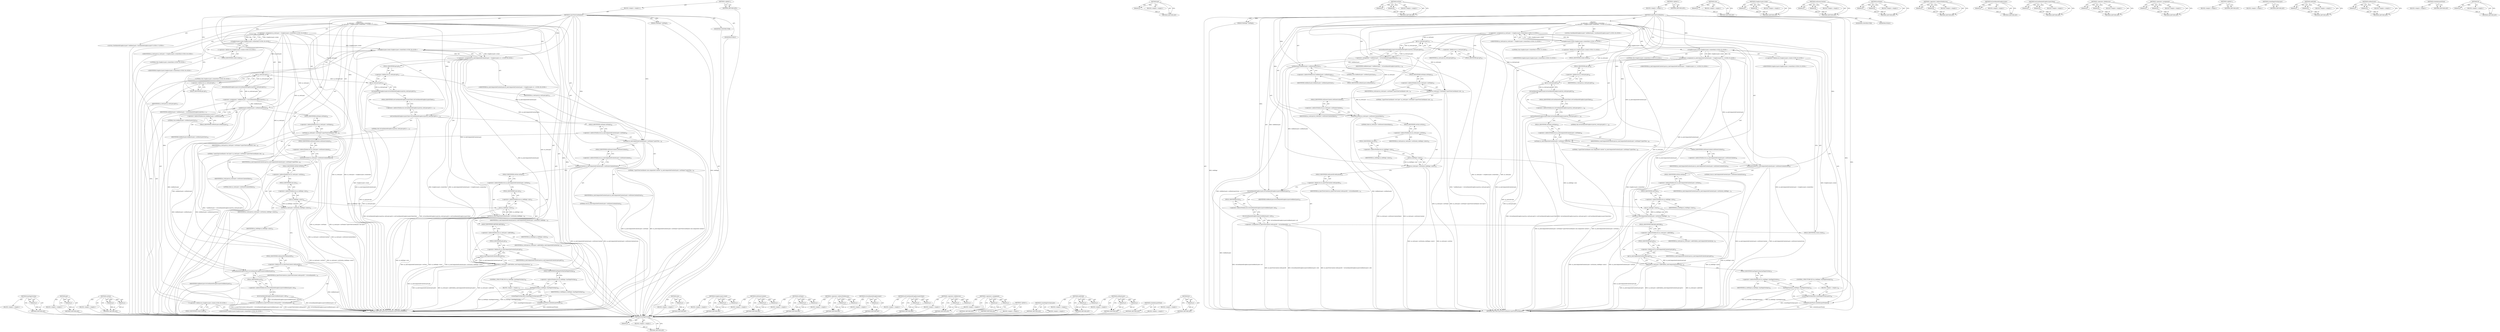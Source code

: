 digraph "id" {
vulnerable_203 [label=<(METHOD,hasPageOverlay)>];
vulnerable_204 [label=<(PARAM,p1)>];
vulnerable_205 [label=<(BLOCK,&lt;empty&gt;,&lt;empty&gt;)>];
vulnerable_206 [label=<(METHOD_RETURN,ANY)>];
vulnerable_156 [label=<(METHOD,get)>];
vulnerable_157 [label=<(PARAM,p1)>];
vulnerable_158 [label=<(BLOCK,&lt;empty&gt;,&lt;empty&gt;)>];
vulnerable_159 [label=<(METHOD_RETURN,ANY)>];
vulnerable_180 [label=<(METHOD,setSize)>];
vulnerable_181 [label=<(PARAM,p1)>];
vulnerable_182 [label=<(PARAM,p2)>];
vulnerable_183 [label=<(BLOCK,&lt;empty&gt;,&lt;empty&gt;)>];
vulnerable_184 [label=<(METHOD_RETURN,ANY)>];
vulnerable_6 [label=<(METHOD,&lt;global&gt;)<SUB>1</SUB>>];
vulnerable_7 [label=<(BLOCK,&lt;empty&gt;,&lt;empty&gt;)<SUB>1</SUB>>];
vulnerable_8 [label=<(METHOD,LayerTreeCoordinator)<SUB>1</SUB>>];
vulnerable_9 [label=<(PARAM,WebPage* webPage)<SUB>1</SUB>>];
vulnerable_10 [label="<(BLOCK,{
    m_rootLayer = GraphicsLayer::create(this)...,{
    m_rootLayer = GraphicsLayer::create(this)...)<SUB>14</SUB>>"];
vulnerable_11 [label="<(&lt;operator&gt;.assignment,m_rootLayer = GraphicsLayer::create(this))<SUB>15</SUB>>"];
vulnerable_12 [label="<(IDENTIFIER,m_rootLayer,m_rootLayer = GraphicsLayer::create(this))<SUB>15</SUB>>"];
vulnerable_13 [label="<(GraphicsLayer.create,GraphicsLayer::create(this))<SUB>15</SUB>>"];
vulnerable_14 [label="<(&lt;operator&gt;.fieldAccess,GraphicsLayer::create)<SUB>15</SUB>>"];
vulnerable_15 [label="<(IDENTIFIER,GraphicsLayer,GraphicsLayer::create(this))<SUB>15</SUB>>"];
vulnerable_16 [label=<(FIELD_IDENTIFIER,create,create)<SUB>15</SUB>>];
vulnerable_17 [label="<(LITERAL,this,GraphicsLayer::create(this))<SUB>15</SUB>>"];
vulnerable_18 [label="<(LOCAL,CoordinatedGraphicsLayer* webRootLayer: CoordinatedGraphicsLayer*)<SUB>16</SUB>>"];
vulnerable_19 [label=<(&lt;operator&gt;.assignment,* webRootLayer = toCoordinatedGraphicsLayer(m_r...)<SUB>16</SUB>>];
vulnerable_20 [label=<(IDENTIFIER,webRootLayer,* webRootLayer = toCoordinatedGraphicsLayer(m_r...)<SUB>16</SUB>>];
vulnerable_21 [label=<(toCoordinatedGraphicsLayer,toCoordinatedGraphicsLayer(m_rootLayer.get()))<SUB>16</SUB>>];
vulnerable_22 [label=<(get,m_rootLayer.get())<SUB>16</SUB>>];
vulnerable_23 [label=<(&lt;operator&gt;.fieldAccess,m_rootLayer.get)<SUB>16</SUB>>];
vulnerable_24 [label=<(IDENTIFIER,m_rootLayer,m_rootLayer.get())<SUB>16</SUB>>];
vulnerable_25 [label=<(FIELD_IDENTIFIER,get,get)<SUB>16</SUB>>];
vulnerable_26 [label=<(setRootLayer,webRootLayer-&gt;setRootLayer(true))<SUB>17</SUB>>];
vulnerable_27 [label=<(&lt;operator&gt;.indirectFieldAccess,webRootLayer-&gt;setRootLayer)<SUB>17</SUB>>];
vulnerable_28 [label=<(IDENTIFIER,webRootLayer,webRootLayer-&gt;setRootLayer(true))<SUB>17</SUB>>];
vulnerable_29 [label=<(FIELD_IDENTIFIER,setRootLayer,setRootLayer)<SUB>17</SUB>>];
vulnerable_30 [label=<(LITERAL,true,webRootLayer-&gt;setRootLayer(true))<SUB>17</SUB>>];
vulnerable_31 [label=<(setName,m_rootLayer-&gt;setName(&quot;LayerTreeCoordinator root...)<SUB>19</SUB>>];
vulnerable_32 [label=<(&lt;operator&gt;.indirectFieldAccess,m_rootLayer-&gt;setName)<SUB>19</SUB>>];
vulnerable_33 [label=<(IDENTIFIER,m_rootLayer,m_rootLayer-&gt;setName(&quot;LayerTreeCoordinator root...)<SUB>19</SUB>>];
vulnerable_34 [label=<(FIELD_IDENTIFIER,setName,setName)<SUB>19</SUB>>];
vulnerable_35 [label=<(LITERAL,&quot;LayerTreeCoordinator root layer&quot;,m_rootLayer-&gt;setName(&quot;LayerTreeCoordinator root...)<SUB>19</SUB>>];
vulnerable_36 [label=<(setDrawsContent,m_rootLayer-&gt;setDrawsContent(false))<SUB>21</SUB>>];
vulnerable_37 [label=<(&lt;operator&gt;.indirectFieldAccess,m_rootLayer-&gt;setDrawsContent)<SUB>21</SUB>>];
vulnerable_38 [label=<(IDENTIFIER,m_rootLayer,m_rootLayer-&gt;setDrawsContent(false))<SUB>21</SUB>>];
vulnerable_39 [label=<(FIELD_IDENTIFIER,setDrawsContent,setDrawsContent)<SUB>21</SUB>>];
vulnerable_40 [label=<(LITERAL,false,m_rootLayer-&gt;setDrawsContent(false))<SUB>21</SUB>>];
vulnerable_41 [label=<(setSize,m_rootLayer-&gt;setSize(m_webPage-&gt;size()))<SUB>22</SUB>>];
vulnerable_42 [label=<(&lt;operator&gt;.indirectFieldAccess,m_rootLayer-&gt;setSize)<SUB>22</SUB>>];
vulnerable_43 [label=<(IDENTIFIER,m_rootLayer,m_rootLayer-&gt;setSize(m_webPage-&gt;size()))<SUB>22</SUB>>];
vulnerable_44 [label=<(FIELD_IDENTIFIER,setSize,setSize)<SUB>22</SUB>>];
vulnerable_45 [label=<(size,m_webPage-&gt;size())<SUB>22</SUB>>];
vulnerable_46 [label=<(&lt;operator&gt;.indirectFieldAccess,m_webPage-&gt;size)<SUB>22</SUB>>];
vulnerable_47 [label=<(IDENTIFIER,m_webPage,m_webPage-&gt;size())<SUB>22</SUB>>];
vulnerable_48 [label=<(FIELD_IDENTIFIER,size,size)<SUB>22</SUB>>];
vulnerable_49 [label=<(&lt;operator&gt;.assignment,m_layerTreeContext.webLayerID = toCoordinatedGr...)<SUB>23</SUB>>];
vulnerable_50 [label=<(&lt;operator&gt;.fieldAccess,m_layerTreeContext.webLayerID)<SUB>23</SUB>>];
vulnerable_51 [label=<(IDENTIFIER,m_layerTreeContext,m_layerTreeContext.webLayerID = toCoordinatedGr...)<SUB>23</SUB>>];
vulnerable_52 [label=<(FIELD_IDENTIFIER,webLayerID,webLayerID)<SUB>23</SUB>>];
vulnerable_53 [label=<(id,toCoordinatedGraphicsLayer(webRootLayer)-&gt;id())<SUB>23</SUB>>];
vulnerable_54 [label=<(&lt;operator&gt;.indirectFieldAccess,toCoordinatedGraphicsLayer(webRootLayer)-&gt;id)<SUB>23</SUB>>];
vulnerable_55 [label=<(toCoordinatedGraphicsLayer,toCoordinatedGraphicsLayer(webRootLayer))<SUB>23</SUB>>];
vulnerable_56 [label=<(IDENTIFIER,webRootLayer,toCoordinatedGraphicsLayer(webRootLayer))<SUB>23</SUB>>];
vulnerable_57 [label=<(FIELD_IDENTIFIER,id,id)<SUB>23</SUB>>];
vulnerable_58 [label="<(&lt;operator&gt;.assignment,m_nonCompositedContentLayer = GraphicsLayer::cr...)<SUB>25</SUB>>"];
vulnerable_59 [label="<(IDENTIFIER,m_nonCompositedContentLayer,m_nonCompositedContentLayer = GraphicsLayer::cr...)<SUB>25</SUB>>"];
vulnerable_60 [label="<(GraphicsLayer.create,GraphicsLayer::create(this))<SUB>25</SUB>>"];
vulnerable_61 [label="<(&lt;operator&gt;.fieldAccess,GraphicsLayer::create)<SUB>25</SUB>>"];
vulnerable_62 [label="<(IDENTIFIER,GraphicsLayer,GraphicsLayer::create(this))<SUB>25</SUB>>"];
vulnerable_63 [label=<(FIELD_IDENTIFIER,create,create)<SUB>25</SUB>>];
vulnerable_64 [label="<(LITERAL,this,GraphicsLayer::create(this))<SUB>25</SUB>>"];
vulnerable_65 [label=<(setCoordinatedGraphicsLayerClient,toCoordinatedGraphicsLayer(m_rootLayer.get())-&gt;...)<SUB>26</SUB>>];
vulnerable_66 [label=<(&lt;operator&gt;.indirectFieldAccess,toCoordinatedGraphicsLayer(m_rootLayer.get())-&gt;...)<SUB>26</SUB>>];
vulnerable_67 [label=<(toCoordinatedGraphicsLayer,toCoordinatedGraphicsLayer(m_rootLayer.get()))<SUB>26</SUB>>];
vulnerable_68 [label=<(get,m_rootLayer.get())<SUB>26</SUB>>];
vulnerable_69 [label=<(&lt;operator&gt;.fieldAccess,m_rootLayer.get)<SUB>26</SUB>>];
vulnerable_70 [label=<(IDENTIFIER,m_rootLayer,m_rootLayer.get())<SUB>26</SUB>>];
vulnerable_71 [label=<(FIELD_IDENTIFIER,get,get)<SUB>26</SUB>>];
vulnerable_72 [label=<(FIELD_IDENTIFIER,setCoordinatedGraphicsLayerClient,setCoordinatedGraphicsLayerClient)<SUB>26</SUB>>];
vulnerable_73 [label=<(LITERAL,this,toCoordinatedGraphicsLayer(m_rootLayer.get())-&gt;...)<SUB>26</SUB>>];
vulnerable_74 [label=<(setName,m_nonCompositedContentLayer-&gt;setName(&quot;LayerTree...)<SUB>28</SUB>>];
vulnerable_75 [label=<(&lt;operator&gt;.indirectFieldAccess,m_nonCompositedContentLayer-&gt;setName)<SUB>28</SUB>>];
vulnerable_76 [label=<(IDENTIFIER,m_nonCompositedContentLayer,m_nonCompositedContentLayer-&gt;setName(&quot;LayerTree...)<SUB>28</SUB>>];
vulnerable_77 [label=<(FIELD_IDENTIFIER,setName,setName)<SUB>28</SUB>>];
vulnerable_78 [label=<(LITERAL,&quot;LayerTreeCoordinator non-composited content&quot;,m_nonCompositedContentLayer-&gt;setName(&quot;LayerTree...)<SUB>28</SUB>>];
vulnerable_79 [label=<(setDrawsContent,m_nonCompositedContentLayer-&gt;setDrawsContent(true))<SUB>30</SUB>>];
vulnerable_80 [label=<(&lt;operator&gt;.indirectFieldAccess,m_nonCompositedContentLayer-&gt;setDrawsContent)<SUB>30</SUB>>];
vulnerable_81 [label=<(IDENTIFIER,m_nonCompositedContentLayer,m_nonCompositedContentLayer-&gt;setDrawsContent(true))<SUB>30</SUB>>];
vulnerable_82 [label=<(FIELD_IDENTIFIER,setDrawsContent,setDrawsContent)<SUB>30</SUB>>];
vulnerable_83 [label=<(LITERAL,true,m_nonCompositedContentLayer-&gt;setDrawsContent(true))<SUB>30</SUB>>];
vulnerable_84 [label=<(setSize,m_nonCompositedContentLayer-&gt;setSize(m_webPage-...)<SUB>31</SUB>>];
vulnerable_85 [label=<(&lt;operator&gt;.indirectFieldAccess,m_nonCompositedContentLayer-&gt;setSize)<SUB>31</SUB>>];
vulnerable_86 [label=<(IDENTIFIER,m_nonCompositedContentLayer,m_nonCompositedContentLayer-&gt;setSize(m_webPage-...)<SUB>31</SUB>>];
vulnerable_87 [label=<(FIELD_IDENTIFIER,setSize,setSize)<SUB>31</SUB>>];
vulnerable_88 [label=<(size,m_webPage-&gt;size())<SUB>31</SUB>>];
vulnerable_89 [label=<(&lt;operator&gt;.indirectFieldAccess,m_webPage-&gt;size)<SUB>31</SUB>>];
vulnerable_90 [label=<(IDENTIFIER,m_webPage,m_webPage-&gt;size())<SUB>31</SUB>>];
vulnerable_91 [label=<(FIELD_IDENTIFIER,size,size)<SUB>31</SUB>>];
vulnerable_92 [label=<(addChild,m_rootLayer-&gt;addChild(m_nonCompositedContentLay...)<SUB>33</SUB>>];
vulnerable_93 [label=<(&lt;operator&gt;.indirectFieldAccess,m_rootLayer-&gt;addChild)<SUB>33</SUB>>];
vulnerable_94 [label=<(IDENTIFIER,m_rootLayer,m_rootLayer-&gt;addChild(m_nonCompositedContentLay...)<SUB>33</SUB>>];
vulnerable_95 [label=<(FIELD_IDENTIFIER,addChild,addChild)<SUB>33</SUB>>];
vulnerable_96 [label=<(get,m_nonCompositedContentLayer.get())<SUB>33</SUB>>];
vulnerable_97 [label=<(&lt;operator&gt;.fieldAccess,m_nonCompositedContentLayer.get)<SUB>33</SUB>>];
vulnerable_98 [label=<(IDENTIFIER,m_nonCompositedContentLayer,m_nonCompositedContentLayer.get())<SUB>33</SUB>>];
vulnerable_99 [label=<(FIELD_IDENTIFIER,get,get)<SUB>33</SUB>>];
vulnerable_100 [label=<(CONTROL_STRUCTURE,IF,if (m_webPage-&gt;hasPageOverlay()))<SUB>35</SUB>>];
vulnerable_101 [label=<(hasPageOverlay,m_webPage-&gt;hasPageOverlay())<SUB>35</SUB>>];
vulnerable_102 [label=<(&lt;operator&gt;.indirectFieldAccess,m_webPage-&gt;hasPageOverlay)<SUB>35</SUB>>];
vulnerable_103 [label=<(IDENTIFIER,m_webPage,m_webPage-&gt;hasPageOverlay())<SUB>35</SUB>>];
vulnerable_104 [label=<(FIELD_IDENTIFIER,hasPageOverlay,hasPageOverlay)<SUB>35</SUB>>];
vulnerable_105 [label=<(BLOCK,&lt;empty&gt;,&lt;empty&gt;)<SUB>36</SUB>>];
vulnerable_106 [label=<(createPageOverlayLayer,createPageOverlayLayer())<SUB>36</SUB>>];
vulnerable_107 [label=<(scheduleLayerFlush,scheduleLayerFlush())<SUB>38</SUB>>];
vulnerable_108 [label=<(MODIFIER,CONSTRUCTOR)>];
vulnerable_109 [label=<(MODIFIER,PUBLIC)>];
vulnerable_110 [label=<(METHOD_RETURN,LayerTreeCoordinator.LayerTreeCoordinator)<SUB>1</SUB>>];
vulnerable_112 [label=<(METHOD_RETURN,ANY)<SUB>1</SUB>>];
vulnerable_185 [label=<(METHOD,size)>];
vulnerable_186 [label=<(PARAM,p1)>];
vulnerable_187 [label=<(BLOCK,&lt;empty&gt;,&lt;empty&gt;)>];
vulnerable_188 [label=<(METHOD_RETURN,ANY)>];
vulnerable_142 [label=<(METHOD,GraphicsLayer.create)>];
vulnerable_143 [label=<(PARAM,p1)>];
vulnerable_144 [label=<(PARAM,p2)>];
vulnerable_145 [label=<(BLOCK,&lt;empty&gt;,&lt;empty&gt;)>];
vulnerable_146 [label=<(METHOD_RETURN,ANY)>];
vulnerable_175 [label=<(METHOD,setDrawsContent)>];
vulnerable_176 [label=<(PARAM,p1)>];
vulnerable_177 [label=<(PARAM,p2)>];
vulnerable_178 [label=<(BLOCK,&lt;empty&gt;,&lt;empty&gt;)>];
vulnerable_179 [label=<(METHOD_RETURN,ANY)>];
vulnerable_170 [label=<(METHOD,setName)>];
vulnerable_171 [label=<(PARAM,p1)>];
vulnerable_172 [label=<(PARAM,p2)>];
vulnerable_173 [label=<(BLOCK,&lt;empty&gt;,&lt;empty&gt;)>];
vulnerable_174 [label=<(METHOD_RETURN,ANY)>];
vulnerable_165 [label=<(METHOD,&lt;operator&gt;.indirectFieldAccess)>];
vulnerable_166 [label=<(PARAM,p1)>];
vulnerable_167 [label=<(PARAM,p2)>];
vulnerable_168 [label=<(BLOCK,&lt;empty&gt;,&lt;empty&gt;)>];
vulnerable_169 [label=<(METHOD_RETURN,ANY)>];
vulnerable_152 [label=<(METHOD,toCoordinatedGraphicsLayer)>];
vulnerable_153 [label=<(PARAM,p1)>];
vulnerable_154 [label=<(BLOCK,&lt;empty&gt;,&lt;empty&gt;)>];
vulnerable_155 [label=<(METHOD_RETURN,ANY)>];
vulnerable_193 [label=<(METHOD,setCoordinatedGraphicsLayerClient)>];
vulnerable_194 [label=<(PARAM,p1)>];
vulnerable_195 [label=<(PARAM,p2)>];
vulnerable_196 [label=<(BLOCK,&lt;empty&gt;,&lt;empty&gt;)>];
vulnerable_197 [label=<(METHOD_RETURN,ANY)>];
vulnerable_147 [label=<(METHOD,&lt;operator&gt;.fieldAccess)>];
vulnerable_148 [label=<(PARAM,p1)>];
vulnerable_149 [label=<(PARAM,p2)>];
vulnerable_150 [label=<(BLOCK,&lt;empty&gt;,&lt;empty&gt;)>];
vulnerable_151 [label=<(METHOD_RETURN,ANY)>];
vulnerable_137 [label=<(METHOD,&lt;operator&gt;.assignment)>];
vulnerable_138 [label=<(PARAM,p1)>];
vulnerable_139 [label=<(PARAM,p2)>];
vulnerable_140 [label=<(BLOCK,&lt;empty&gt;,&lt;empty&gt;)>];
vulnerable_141 [label=<(METHOD_RETURN,ANY)>];
vulnerable_131 [label=<(METHOD,&lt;global&gt;)<SUB>1</SUB>>];
vulnerable_132 [label=<(BLOCK,&lt;empty&gt;,&lt;empty&gt;)>];
vulnerable_133 [label=<(METHOD_RETURN,ANY)>];
vulnerable_207 [label=<(METHOD,createPageOverlayLayer)>];
vulnerable_208 [label=<(BLOCK,&lt;empty&gt;,&lt;empty&gt;)>];
vulnerable_209 [label=<(METHOD_RETURN,ANY)>];
vulnerable_198 [label=<(METHOD,addChild)>];
vulnerable_199 [label=<(PARAM,p1)>];
vulnerable_200 [label=<(PARAM,p2)>];
vulnerable_201 [label=<(BLOCK,&lt;empty&gt;,&lt;empty&gt;)>];
vulnerable_202 [label=<(METHOD_RETURN,ANY)>];
vulnerable_160 [label=<(METHOD,setRootLayer)>];
vulnerable_161 [label=<(PARAM,p1)>];
vulnerable_162 [label=<(PARAM,p2)>];
vulnerable_163 [label=<(BLOCK,&lt;empty&gt;,&lt;empty&gt;)>];
vulnerable_164 [label=<(METHOD_RETURN,ANY)>];
vulnerable_210 [label=<(METHOD,scheduleLayerFlush)>];
vulnerable_211 [label=<(BLOCK,&lt;empty&gt;,&lt;empty&gt;)>];
vulnerable_212 [label=<(METHOD_RETURN,ANY)>];
vulnerable_189 [label=<(METHOD,id)>];
vulnerable_190 [label=<(PARAM,p1)>];
vulnerable_191 [label=<(BLOCK,&lt;empty&gt;,&lt;empty&gt;)>];
vulnerable_192 [label=<(METHOD_RETURN,ANY)>];
fixed_203 [label=<(METHOD,hasPageOverlay)>];
fixed_204 [label=<(PARAM,p1)>];
fixed_205 [label=<(BLOCK,&lt;empty&gt;,&lt;empty&gt;)>];
fixed_206 [label=<(METHOD_RETURN,ANY)>];
fixed_156 [label=<(METHOD,get)>];
fixed_157 [label=<(PARAM,p1)>];
fixed_158 [label=<(BLOCK,&lt;empty&gt;,&lt;empty&gt;)>];
fixed_159 [label=<(METHOD_RETURN,ANY)>];
fixed_180 [label=<(METHOD,setSize)>];
fixed_181 [label=<(PARAM,p1)>];
fixed_182 [label=<(PARAM,p2)>];
fixed_183 [label=<(BLOCK,&lt;empty&gt;,&lt;empty&gt;)>];
fixed_184 [label=<(METHOD_RETURN,ANY)>];
fixed_6 [label=<(METHOD,&lt;global&gt;)<SUB>1</SUB>>];
fixed_7 [label=<(BLOCK,&lt;empty&gt;,&lt;empty&gt;)<SUB>1</SUB>>];
fixed_8 [label=<(METHOD,LayerTreeCoordinator)<SUB>1</SUB>>];
fixed_9 [label=<(PARAM,WebPage* webPage)<SUB>1</SUB>>];
fixed_10 [label="<(BLOCK,{
    m_rootLayer = GraphicsLayer::create(this)...,{
    m_rootLayer = GraphicsLayer::create(this)...)<SUB>15</SUB>>"];
fixed_11 [label="<(&lt;operator&gt;.assignment,m_rootLayer = GraphicsLayer::create(this))<SUB>16</SUB>>"];
fixed_12 [label="<(IDENTIFIER,m_rootLayer,m_rootLayer = GraphicsLayer::create(this))<SUB>16</SUB>>"];
fixed_13 [label="<(GraphicsLayer.create,GraphicsLayer::create(this))<SUB>16</SUB>>"];
fixed_14 [label="<(&lt;operator&gt;.fieldAccess,GraphicsLayer::create)<SUB>16</SUB>>"];
fixed_15 [label="<(IDENTIFIER,GraphicsLayer,GraphicsLayer::create(this))<SUB>16</SUB>>"];
fixed_16 [label=<(FIELD_IDENTIFIER,create,create)<SUB>16</SUB>>];
fixed_17 [label="<(LITERAL,this,GraphicsLayer::create(this))<SUB>16</SUB>>"];
fixed_18 [label="<(LOCAL,CoordinatedGraphicsLayer* webRootLayer: CoordinatedGraphicsLayer*)<SUB>17</SUB>>"];
fixed_19 [label=<(&lt;operator&gt;.assignment,* webRootLayer = toCoordinatedGraphicsLayer(m_r...)<SUB>17</SUB>>];
fixed_20 [label=<(IDENTIFIER,webRootLayer,* webRootLayer = toCoordinatedGraphicsLayer(m_r...)<SUB>17</SUB>>];
fixed_21 [label=<(toCoordinatedGraphicsLayer,toCoordinatedGraphicsLayer(m_rootLayer.get()))<SUB>17</SUB>>];
fixed_22 [label=<(get,m_rootLayer.get())<SUB>17</SUB>>];
fixed_23 [label=<(&lt;operator&gt;.fieldAccess,m_rootLayer.get)<SUB>17</SUB>>];
fixed_24 [label=<(IDENTIFIER,m_rootLayer,m_rootLayer.get())<SUB>17</SUB>>];
fixed_25 [label=<(FIELD_IDENTIFIER,get,get)<SUB>17</SUB>>];
fixed_26 [label=<(setRootLayer,webRootLayer-&gt;setRootLayer(true))<SUB>18</SUB>>];
fixed_27 [label=<(&lt;operator&gt;.indirectFieldAccess,webRootLayer-&gt;setRootLayer)<SUB>18</SUB>>];
fixed_28 [label=<(IDENTIFIER,webRootLayer,webRootLayer-&gt;setRootLayer(true))<SUB>18</SUB>>];
fixed_29 [label=<(FIELD_IDENTIFIER,setRootLayer,setRootLayer)<SUB>18</SUB>>];
fixed_30 [label=<(LITERAL,true,webRootLayer-&gt;setRootLayer(true))<SUB>18</SUB>>];
fixed_31 [label=<(setName,m_rootLayer-&gt;setName(&quot;LayerTreeCoordinator root...)<SUB>20</SUB>>];
fixed_32 [label=<(&lt;operator&gt;.indirectFieldAccess,m_rootLayer-&gt;setName)<SUB>20</SUB>>];
fixed_33 [label=<(IDENTIFIER,m_rootLayer,m_rootLayer-&gt;setName(&quot;LayerTreeCoordinator root...)<SUB>20</SUB>>];
fixed_34 [label=<(FIELD_IDENTIFIER,setName,setName)<SUB>20</SUB>>];
fixed_35 [label=<(LITERAL,&quot;LayerTreeCoordinator root layer&quot;,m_rootLayer-&gt;setName(&quot;LayerTreeCoordinator root...)<SUB>20</SUB>>];
fixed_36 [label=<(setDrawsContent,m_rootLayer-&gt;setDrawsContent(false))<SUB>22</SUB>>];
fixed_37 [label=<(&lt;operator&gt;.indirectFieldAccess,m_rootLayer-&gt;setDrawsContent)<SUB>22</SUB>>];
fixed_38 [label=<(IDENTIFIER,m_rootLayer,m_rootLayer-&gt;setDrawsContent(false))<SUB>22</SUB>>];
fixed_39 [label=<(FIELD_IDENTIFIER,setDrawsContent,setDrawsContent)<SUB>22</SUB>>];
fixed_40 [label=<(LITERAL,false,m_rootLayer-&gt;setDrawsContent(false))<SUB>22</SUB>>];
fixed_41 [label=<(setSize,m_rootLayer-&gt;setSize(m_webPage-&gt;size()))<SUB>23</SUB>>];
fixed_42 [label=<(&lt;operator&gt;.indirectFieldAccess,m_rootLayer-&gt;setSize)<SUB>23</SUB>>];
fixed_43 [label=<(IDENTIFIER,m_rootLayer,m_rootLayer-&gt;setSize(m_webPage-&gt;size()))<SUB>23</SUB>>];
fixed_44 [label=<(FIELD_IDENTIFIER,setSize,setSize)<SUB>23</SUB>>];
fixed_45 [label=<(size,m_webPage-&gt;size())<SUB>23</SUB>>];
fixed_46 [label=<(&lt;operator&gt;.indirectFieldAccess,m_webPage-&gt;size)<SUB>23</SUB>>];
fixed_47 [label=<(IDENTIFIER,m_webPage,m_webPage-&gt;size())<SUB>23</SUB>>];
fixed_48 [label=<(FIELD_IDENTIFIER,size,size)<SUB>23</SUB>>];
fixed_49 [label=<(&lt;operator&gt;.assignment,m_layerTreeContext.webLayerID = toCoordinatedGr...)<SUB>24</SUB>>];
fixed_50 [label=<(&lt;operator&gt;.fieldAccess,m_layerTreeContext.webLayerID)<SUB>24</SUB>>];
fixed_51 [label=<(IDENTIFIER,m_layerTreeContext,m_layerTreeContext.webLayerID = toCoordinatedGr...)<SUB>24</SUB>>];
fixed_52 [label=<(FIELD_IDENTIFIER,webLayerID,webLayerID)<SUB>24</SUB>>];
fixed_53 [label=<(id,toCoordinatedGraphicsLayer(webRootLayer)-&gt;id())<SUB>24</SUB>>];
fixed_54 [label=<(&lt;operator&gt;.indirectFieldAccess,toCoordinatedGraphicsLayer(webRootLayer)-&gt;id)<SUB>24</SUB>>];
fixed_55 [label=<(toCoordinatedGraphicsLayer,toCoordinatedGraphicsLayer(webRootLayer))<SUB>24</SUB>>];
fixed_56 [label=<(IDENTIFIER,webRootLayer,toCoordinatedGraphicsLayer(webRootLayer))<SUB>24</SUB>>];
fixed_57 [label=<(FIELD_IDENTIFIER,id,id)<SUB>24</SUB>>];
fixed_58 [label="<(&lt;operator&gt;.assignment,m_nonCompositedContentLayer = GraphicsLayer::cr...)<SUB>26</SUB>>"];
fixed_59 [label="<(IDENTIFIER,m_nonCompositedContentLayer,m_nonCompositedContentLayer = GraphicsLayer::cr...)<SUB>26</SUB>>"];
fixed_60 [label="<(GraphicsLayer.create,GraphicsLayer::create(this))<SUB>26</SUB>>"];
fixed_61 [label="<(&lt;operator&gt;.fieldAccess,GraphicsLayer::create)<SUB>26</SUB>>"];
fixed_62 [label="<(IDENTIFIER,GraphicsLayer,GraphicsLayer::create(this))<SUB>26</SUB>>"];
fixed_63 [label=<(FIELD_IDENTIFIER,create,create)<SUB>26</SUB>>];
fixed_64 [label="<(LITERAL,this,GraphicsLayer::create(this))<SUB>26</SUB>>"];
fixed_65 [label=<(setCoordinatedGraphicsLayerClient,toCoordinatedGraphicsLayer(m_rootLayer.get())-&gt;...)<SUB>27</SUB>>];
fixed_66 [label=<(&lt;operator&gt;.indirectFieldAccess,toCoordinatedGraphicsLayer(m_rootLayer.get())-&gt;...)<SUB>27</SUB>>];
fixed_67 [label=<(toCoordinatedGraphicsLayer,toCoordinatedGraphicsLayer(m_rootLayer.get()))<SUB>27</SUB>>];
fixed_68 [label=<(get,m_rootLayer.get())<SUB>27</SUB>>];
fixed_69 [label=<(&lt;operator&gt;.fieldAccess,m_rootLayer.get)<SUB>27</SUB>>];
fixed_70 [label=<(IDENTIFIER,m_rootLayer,m_rootLayer.get())<SUB>27</SUB>>];
fixed_71 [label=<(FIELD_IDENTIFIER,get,get)<SUB>27</SUB>>];
fixed_72 [label=<(FIELD_IDENTIFIER,setCoordinatedGraphicsLayerClient,setCoordinatedGraphicsLayerClient)<SUB>27</SUB>>];
fixed_73 [label=<(LITERAL,this,toCoordinatedGraphicsLayer(m_rootLayer.get())-&gt;...)<SUB>27</SUB>>];
fixed_74 [label=<(setName,m_nonCompositedContentLayer-&gt;setName(&quot;LayerTree...)<SUB>29</SUB>>];
fixed_75 [label=<(&lt;operator&gt;.indirectFieldAccess,m_nonCompositedContentLayer-&gt;setName)<SUB>29</SUB>>];
fixed_76 [label=<(IDENTIFIER,m_nonCompositedContentLayer,m_nonCompositedContentLayer-&gt;setName(&quot;LayerTree...)<SUB>29</SUB>>];
fixed_77 [label=<(FIELD_IDENTIFIER,setName,setName)<SUB>29</SUB>>];
fixed_78 [label=<(LITERAL,&quot;LayerTreeCoordinator non-composited content&quot;,m_nonCompositedContentLayer-&gt;setName(&quot;LayerTree...)<SUB>29</SUB>>];
fixed_79 [label=<(setDrawsContent,m_nonCompositedContentLayer-&gt;setDrawsContent(true))<SUB>31</SUB>>];
fixed_80 [label=<(&lt;operator&gt;.indirectFieldAccess,m_nonCompositedContentLayer-&gt;setDrawsContent)<SUB>31</SUB>>];
fixed_81 [label=<(IDENTIFIER,m_nonCompositedContentLayer,m_nonCompositedContentLayer-&gt;setDrawsContent(true))<SUB>31</SUB>>];
fixed_82 [label=<(FIELD_IDENTIFIER,setDrawsContent,setDrawsContent)<SUB>31</SUB>>];
fixed_83 [label=<(LITERAL,true,m_nonCompositedContentLayer-&gt;setDrawsContent(true))<SUB>31</SUB>>];
fixed_84 [label=<(setSize,m_nonCompositedContentLayer-&gt;setSize(m_webPage-...)<SUB>32</SUB>>];
fixed_85 [label=<(&lt;operator&gt;.indirectFieldAccess,m_nonCompositedContentLayer-&gt;setSize)<SUB>32</SUB>>];
fixed_86 [label=<(IDENTIFIER,m_nonCompositedContentLayer,m_nonCompositedContentLayer-&gt;setSize(m_webPage-...)<SUB>32</SUB>>];
fixed_87 [label=<(FIELD_IDENTIFIER,setSize,setSize)<SUB>32</SUB>>];
fixed_88 [label=<(size,m_webPage-&gt;size())<SUB>32</SUB>>];
fixed_89 [label=<(&lt;operator&gt;.indirectFieldAccess,m_webPage-&gt;size)<SUB>32</SUB>>];
fixed_90 [label=<(IDENTIFIER,m_webPage,m_webPage-&gt;size())<SUB>32</SUB>>];
fixed_91 [label=<(FIELD_IDENTIFIER,size,size)<SUB>32</SUB>>];
fixed_92 [label=<(addChild,m_rootLayer-&gt;addChild(m_nonCompositedContentLay...)<SUB>34</SUB>>];
fixed_93 [label=<(&lt;operator&gt;.indirectFieldAccess,m_rootLayer-&gt;addChild)<SUB>34</SUB>>];
fixed_94 [label=<(IDENTIFIER,m_rootLayer,m_rootLayer-&gt;addChild(m_nonCompositedContentLay...)<SUB>34</SUB>>];
fixed_95 [label=<(FIELD_IDENTIFIER,addChild,addChild)<SUB>34</SUB>>];
fixed_96 [label=<(get,m_nonCompositedContentLayer.get())<SUB>34</SUB>>];
fixed_97 [label=<(&lt;operator&gt;.fieldAccess,m_nonCompositedContentLayer.get)<SUB>34</SUB>>];
fixed_98 [label=<(IDENTIFIER,m_nonCompositedContentLayer,m_nonCompositedContentLayer.get())<SUB>34</SUB>>];
fixed_99 [label=<(FIELD_IDENTIFIER,get,get)<SUB>34</SUB>>];
fixed_100 [label=<(CONTROL_STRUCTURE,IF,if (m_webPage-&gt;hasPageOverlay()))<SUB>36</SUB>>];
fixed_101 [label=<(hasPageOverlay,m_webPage-&gt;hasPageOverlay())<SUB>36</SUB>>];
fixed_102 [label=<(&lt;operator&gt;.indirectFieldAccess,m_webPage-&gt;hasPageOverlay)<SUB>36</SUB>>];
fixed_103 [label=<(IDENTIFIER,m_webPage,m_webPage-&gt;hasPageOverlay())<SUB>36</SUB>>];
fixed_104 [label=<(FIELD_IDENTIFIER,hasPageOverlay,hasPageOverlay)<SUB>36</SUB>>];
fixed_105 [label=<(BLOCK,&lt;empty&gt;,&lt;empty&gt;)<SUB>37</SUB>>];
fixed_106 [label=<(createPageOverlayLayer,createPageOverlayLayer())<SUB>37</SUB>>];
fixed_107 [label=<(scheduleLayerFlush,scheduleLayerFlush())<SUB>39</SUB>>];
fixed_108 [label=<(MODIFIER,CONSTRUCTOR)>];
fixed_109 [label=<(MODIFIER,PUBLIC)>];
fixed_110 [label=<(METHOD_RETURN,LayerTreeCoordinator.LayerTreeCoordinator)<SUB>1</SUB>>];
fixed_112 [label=<(METHOD_RETURN,ANY)<SUB>1</SUB>>];
fixed_185 [label=<(METHOD,size)>];
fixed_186 [label=<(PARAM,p1)>];
fixed_187 [label=<(BLOCK,&lt;empty&gt;,&lt;empty&gt;)>];
fixed_188 [label=<(METHOD_RETURN,ANY)>];
fixed_142 [label=<(METHOD,GraphicsLayer.create)>];
fixed_143 [label=<(PARAM,p1)>];
fixed_144 [label=<(PARAM,p2)>];
fixed_145 [label=<(BLOCK,&lt;empty&gt;,&lt;empty&gt;)>];
fixed_146 [label=<(METHOD_RETURN,ANY)>];
fixed_175 [label=<(METHOD,setDrawsContent)>];
fixed_176 [label=<(PARAM,p1)>];
fixed_177 [label=<(PARAM,p2)>];
fixed_178 [label=<(BLOCK,&lt;empty&gt;,&lt;empty&gt;)>];
fixed_179 [label=<(METHOD_RETURN,ANY)>];
fixed_170 [label=<(METHOD,setName)>];
fixed_171 [label=<(PARAM,p1)>];
fixed_172 [label=<(PARAM,p2)>];
fixed_173 [label=<(BLOCK,&lt;empty&gt;,&lt;empty&gt;)>];
fixed_174 [label=<(METHOD_RETURN,ANY)>];
fixed_165 [label=<(METHOD,&lt;operator&gt;.indirectFieldAccess)>];
fixed_166 [label=<(PARAM,p1)>];
fixed_167 [label=<(PARAM,p2)>];
fixed_168 [label=<(BLOCK,&lt;empty&gt;,&lt;empty&gt;)>];
fixed_169 [label=<(METHOD_RETURN,ANY)>];
fixed_152 [label=<(METHOD,toCoordinatedGraphicsLayer)>];
fixed_153 [label=<(PARAM,p1)>];
fixed_154 [label=<(BLOCK,&lt;empty&gt;,&lt;empty&gt;)>];
fixed_155 [label=<(METHOD_RETURN,ANY)>];
fixed_193 [label=<(METHOD,setCoordinatedGraphicsLayerClient)>];
fixed_194 [label=<(PARAM,p1)>];
fixed_195 [label=<(PARAM,p2)>];
fixed_196 [label=<(BLOCK,&lt;empty&gt;,&lt;empty&gt;)>];
fixed_197 [label=<(METHOD_RETURN,ANY)>];
fixed_147 [label=<(METHOD,&lt;operator&gt;.fieldAccess)>];
fixed_148 [label=<(PARAM,p1)>];
fixed_149 [label=<(PARAM,p2)>];
fixed_150 [label=<(BLOCK,&lt;empty&gt;,&lt;empty&gt;)>];
fixed_151 [label=<(METHOD_RETURN,ANY)>];
fixed_137 [label=<(METHOD,&lt;operator&gt;.assignment)>];
fixed_138 [label=<(PARAM,p1)>];
fixed_139 [label=<(PARAM,p2)>];
fixed_140 [label=<(BLOCK,&lt;empty&gt;,&lt;empty&gt;)>];
fixed_141 [label=<(METHOD_RETURN,ANY)>];
fixed_131 [label=<(METHOD,&lt;global&gt;)<SUB>1</SUB>>];
fixed_132 [label=<(BLOCK,&lt;empty&gt;,&lt;empty&gt;)>];
fixed_133 [label=<(METHOD_RETURN,ANY)>];
fixed_207 [label=<(METHOD,createPageOverlayLayer)>];
fixed_208 [label=<(BLOCK,&lt;empty&gt;,&lt;empty&gt;)>];
fixed_209 [label=<(METHOD_RETURN,ANY)>];
fixed_198 [label=<(METHOD,addChild)>];
fixed_199 [label=<(PARAM,p1)>];
fixed_200 [label=<(PARAM,p2)>];
fixed_201 [label=<(BLOCK,&lt;empty&gt;,&lt;empty&gt;)>];
fixed_202 [label=<(METHOD_RETURN,ANY)>];
fixed_160 [label=<(METHOD,setRootLayer)>];
fixed_161 [label=<(PARAM,p1)>];
fixed_162 [label=<(PARAM,p2)>];
fixed_163 [label=<(BLOCK,&lt;empty&gt;,&lt;empty&gt;)>];
fixed_164 [label=<(METHOD_RETURN,ANY)>];
fixed_210 [label=<(METHOD,scheduleLayerFlush)>];
fixed_211 [label=<(BLOCK,&lt;empty&gt;,&lt;empty&gt;)>];
fixed_212 [label=<(METHOD_RETURN,ANY)>];
fixed_189 [label=<(METHOD,id)>];
fixed_190 [label=<(PARAM,p1)>];
fixed_191 [label=<(BLOCK,&lt;empty&gt;,&lt;empty&gt;)>];
fixed_192 [label=<(METHOD_RETURN,ANY)>];
vulnerable_203 -> vulnerable_204  [key=0, label="AST: "];
vulnerable_203 -> vulnerable_204  [key=1, label="DDG: "];
vulnerable_203 -> vulnerable_205  [key=0, label="AST: "];
vulnerable_203 -> vulnerable_206  [key=0, label="AST: "];
vulnerable_203 -> vulnerable_206  [key=1, label="CFG: "];
vulnerable_204 -> vulnerable_206  [key=0, label="DDG: p1"];
vulnerable_156 -> vulnerable_157  [key=0, label="AST: "];
vulnerable_156 -> vulnerable_157  [key=1, label="DDG: "];
vulnerable_156 -> vulnerable_158  [key=0, label="AST: "];
vulnerable_156 -> vulnerable_159  [key=0, label="AST: "];
vulnerable_156 -> vulnerable_159  [key=1, label="CFG: "];
vulnerable_157 -> vulnerable_159  [key=0, label="DDG: p1"];
vulnerable_180 -> vulnerable_181  [key=0, label="AST: "];
vulnerable_180 -> vulnerable_181  [key=1, label="DDG: "];
vulnerable_180 -> vulnerable_183  [key=0, label="AST: "];
vulnerable_180 -> vulnerable_182  [key=0, label="AST: "];
vulnerable_180 -> vulnerable_182  [key=1, label="DDG: "];
vulnerable_180 -> vulnerable_184  [key=0, label="AST: "];
vulnerable_180 -> vulnerable_184  [key=1, label="CFG: "];
vulnerable_181 -> vulnerable_184  [key=0, label="DDG: p1"];
vulnerable_182 -> vulnerable_184  [key=0, label="DDG: p2"];
vulnerable_6 -> vulnerable_7  [key=0, label="AST: "];
vulnerable_6 -> vulnerable_112  [key=0, label="AST: "];
vulnerable_6 -> vulnerable_112  [key=1, label="CFG: "];
vulnerable_7 -> vulnerable_8  [key=0, label="AST: "];
vulnerable_8 -> vulnerable_9  [key=0, label="AST: "];
vulnerable_8 -> vulnerable_9  [key=1, label="DDG: "];
vulnerable_8 -> vulnerable_10  [key=0, label="AST: "];
vulnerable_8 -> vulnerable_108  [key=0, label="AST: "];
vulnerable_8 -> vulnerable_109  [key=0, label="AST: "];
vulnerable_8 -> vulnerable_110  [key=0, label="AST: "];
vulnerable_8 -> vulnerable_16  [key=0, label="CFG: "];
vulnerable_8 -> vulnerable_107  [key=0, label="DDG: "];
vulnerable_8 -> vulnerable_26  [key=0, label="DDG: "];
vulnerable_8 -> vulnerable_31  [key=0, label="DDG: "];
vulnerable_8 -> vulnerable_36  [key=0, label="DDG: "];
vulnerable_8 -> vulnerable_65  [key=0, label="DDG: "];
vulnerable_8 -> vulnerable_74  [key=0, label="DDG: "];
vulnerable_8 -> vulnerable_79  [key=0, label="DDG: "];
vulnerable_8 -> vulnerable_13  [key=0, label="DDG: "];
vulnerable_8 -> vulnerable_60  [key=0, label="DDG: "];
vulnerable_8 -> vulnerable_106  [key=0, label="DDG: "];
vulnerable_8 -> vulnerable_55  [key=0, label="DDG: "];
vulnerable_9 -> vulnerable_110  [key=0, label="DDG: webPage"];
vulnerable_10 -> vulnerable_11  [key=0, label="AST: "];
vulnerable_10 -> vulnerable_18  [key=0, label="AST: "];
vulnerable_10 -> vulnerable_19  [key=0, label="AST: "];
vulnerable_10 -> vulnerable_26  [key=0, label="AST: "];
vulnerable_10 -> vulnerable_31  [key=0, label="AST: "];
vulnerable_10 -> vulnerable_36  [key=0, label="AST: "];
vulnerable_10 -> vulnerable_41  [key=0, label="AST: "];
vulnerable_10 -> vulnerable_49  [key=0, label="AST: "];
vulnerable_10 -> vulnerable_58  [key=0, label="AST: "];
vulnerable_10 -> vulnerable_65  [key=0, label="AST: "];
vulnerable_10 -> vulnerable_74  [key=0, label="AST: "];
vulnerable_10 -> vulnerable_79  [key=0, label="AST: "];
vulnerable_10 -> vulnerable_84  [key=0, label="AST: "];
vulnerable_10 -> vulnerable_92  [key=0, label="AST: "];
vulnerable_10 -> vulnerable_100  [key=0, label="AST: "];
vulnerable_10 -> vulnerable_107  [key=0, label="AST: "];
vulnerable_11 -> vulnerable_12  [key=0, label="AST: "];
vulnerable_11 -> vulnerable_13  [key=0, label="AST: "];
vulnerable_11 -> vulnerable_25  [key=0, label="CFG: "];
vulnerable_11 -> vulnerable_110  [key=0, label="DDG: m_rootLayer"];
vulnerable_11 -> vulnerable_110  [key=1, label="DDG: m_rootLayer = GraphicsLayer::create(this)"];
vulnerable_11 -> vulnerable_31  [key=0, label="DDG: m_rootLayer"];
vulnerable_11 -> vulnerable_36  [key=0, label="DDG: m_rootLayer"];
vulnerable_11 -> vulnerable_41  [key=0, label="DDG: m_rootLayer"];
vulnerable_11 -> vulnerable_92  [key=0, label="DDG: m_rootLayer"];
vulnerable_11 -> vulnerable_22  [key=0, label="DDG: m_rootLayer"];
vulnerable_11 -> vulnerable_68  [key=0, label="DDG: m_rootLayer"];
vulnerable_13 -> vulnerable_14  [key=0, label="AST: "];
vulnerable_13 -> vulnerable_17  [key=0, label="AST: "];
vulnerable_13 -> vulnerable_11  [key=0, label="CFG: "];
vulnerable_13 -> vulnerable_11  [key=1, label="DDG: GraphicsLayer::create"];
vulnerable_13 -> vulnerable_11  [key=2, label="DDG: this"];
vulnerable_13 -> vulnerable_60  [key=0, label="DDG: GraphicsLayer::create"];
vulnerable_14 -> vulnerable_15  [key=0, label="AST: "];
vulnerable_14 -> vulnerable_16  [key=0, label="AST: "];
vulnerable_14 -> vulnerable_13  [key=0, label="CFG: "];
vulnerable_16 -> vulnerable_14  [key=0, label="CFG: "];
vulnerable_19 -> vulnerable_20  [key=0, label="AST: "];
vulnerable_19 -> vulnerable_21  [key=0, label="AST: "];
vulnerable_19 -> vulnerable_29  [key=0, label="CFG: "];
vulnerable_19 -> vulnerable_110  [key=0, label="DDG: * webRootLayer = toCoordinatedGraphicsLayer(m_rootLayer.get())"];
vulnerable_19 -> vulnerable_26  [key=0, label="DDG: webRootLayer"];
vulnerable_19 -> vulnerable_55  [key=0, label="DDG: webRootLayer"];
vulnerable_21 -> vulnerable_22  [key=0, label="AST: "];
vulnerable_21 -> vulnerable_19  [key=0, label="CFG: "];
vulnerable_21 -> vulnerable_19  [key=1, label="DDG: m_rootLayer.get()"];
vulnerable_22 -> vulnerable_23  [key=0, label="AST: "];
vulnerable_22 -> vulnerable_21  [key=0, label="CFG: "];
vulnerable_22 -> vulnerable_21  [key=1, label="DDG: m_rootLayer.get"];
vulnerable_22 -> vulnerable_68  [key=0, label="DDG: m_rootLayer.get"];
vulnerable_23 -> vulnerable_24  [key=0, label="AST: "];
vulnerable_23 -> vulnerable_25  [key=0, label="AST: "];
vulnerable_23 -> vulnerable_22  [key=0, label="CFG: "];
vulnerable_25 -> vulnerable_23  [key=0, label="CFG: "];
vulnerable_26 -> vulnerable_27  [key=0, label="AST: "];
vulnerable_26 -> vulnerable_30  [key=0, label="AST: "];
vulnerable_26 -> vulnerable_34  [key=0, label="CFG: "];
vulnerable_26 -> vulnerable_110  [key=0, label="DDG: webRootLayer-&gt;setRootLayer"];
vulnerable_26 -> vulnerable_110  [key=1, label="DDG: webRootLayer-&gt;setRootLayer(true)"];
vulnerable_26 -> vulnerable_55  [key=0, label="DDG: webRootLayer-&gt;setRootLayer"];
vulnerable_27 -> vulnerable_28  [key=0, label="AST: "];
vulnerable_27 -> vulnerable_29  [key=0, label="AST: "];
vulnerable_27 -> vulnerable_26  [key=0, label="CFG: "];
vulnerable_29 -> vulnerable_27  [key=0, label="CFG: "];
vulnerable_31 -> vulnerable_32  [key=0, label="AST: "];
vulnerable_31 -> vulnerable_35  [key=0, label="AST: "];
vulnerable_31 -> vulnerable_39  [key=0, label="CFG: "];
vulnerable_31 -> vulnerable_110  [key=0, label="DDG: m_rootLayer-&gt;setName"];
vulnerable_31 -> vulnerable_110  [key=1, label="DDG: m_rootLayer-&gt;setName(&quot;LayerTreeCoordinator root layer&quot;)"];
vulnerable_32 -> vulnerable_33  [key=0, label="AST: "];
vulnerable_32 -> vulnerable_34  [key=0, label="AST: "];
vulnerable_32 -> vulnerable_31  [key=0, label="CFG: "];
vulnerable_34 -> vulnerable_32  [key=0, label="CFG: "];
vulnerable_36 -> vulnerable_37  [key=0, label="AST: "];
vulnerable_36 -> vulnerable_40  [key=0, label="AST: "];
vulnerable_36 -> vulnerable_44  [key=0, label="CFG: "];
vulnerable_36 -> vulnerable_110  [key=0, label="DDG: m_rootLayer-&gt;setDrawsContent"];
vulnerable_36 -> vulnerable_110  [key=1, label="DDG: m_rootLayer-&gt;setDrawsContent(false)"];
vulnerable_37 -> vulnerable_38  [key=0, label="AST: "];
vulnerable_37 -> vulnerable_39  [key=0, label="AST: "];
vulnerable_37 -> vulnerable_36  [key=0, label="CFG: "];
vulnerable_39 -> vulnerable_37  [key=0, label="CFG: "];
vulnerable_41 -> vulnerable_42  [key=0, label="AST: "];
vulnerable_41 -> vulnerable_45  [key=0, label="AST: "];
vulnerable_41 -> vulnerable_52  [key=0, label="CFG: "];
vulnerable_41 -> vulnerable_110  [key=0, label="DDG: m_rootLayer-&gt;setSize"];
vulnerable_41 -> vulnerable_110  [key=1, label="DDG: m_rootLayer-&gt;setSize(m_webPage-&gt;size())"];
vulnerable_42 -> vulnerable_43  [key=0, label="AST: "];
vulnerable_42 -> vulnerable_44  [key=0, label="AST: "];
vulnerable_42 -> vulnerable_48  [key=0, label="CFG: "];
vulnerable_44 -> vulnerable_42  [key=0, label="CFG: "];
vulnerable_45 -> vulnerable_46  [key=0, label="AST: "];
vulnerable_45 -> vulnerable_41  [key=0, label="CFG: "];
vulnerable_45 -> vulnerable_41  [key=1, label="DDG: m_webPage-&gt;size"];
vulnerable_45 -> vulnerable_88  [key=0, label="DDG: m_webPage-&gt;size"];
vulnerable_46 -> vulnerable_47  [key=0, label="AST: "];
vulnerable_46 -> vulnerable_48  [key=0, label="AST: "];
vulnerable_46 -> vulnerable_45  [key=0, label="CFG: "];
vulnerable_48 -> vulnerable_46  [key=0, label="CFG: "];
vulnerable_49 -> vulnerable_50  [key=0, label="AST: "];
vulnerable_49 -> vulnerable_53  [key=0, label="AST: "];
vulnerable_49 -> vulnerable_63  [key=0, label="CFG: "];
vulnerable_49 -> vulnerable_110  [key=0, label="DDG: m_layerTreeContext.webLayerID"];
vulnerable_49 -> vulnerable_110  [key=1, label="DDG: toCoordinatedGraphicsLayer(webRootLayer)-&gt;id()"];
vulnerable_49 -> vulnerable_110  [key=2, label="DDG: m_layerTreeContext.webLayerID = toCoordinatedGraphicsLayer(webRootLayer)-&gt;id()"];
vulnerable_50 -> vulnerable_51  [key=0, label="AST: "];
vulnerable_50 -> vulnerable_52  [key=0, label="AST: "];
vulnerable_50 -> vulnerable_55  [key=0, label="CFG: "];
vulnerable_52 -> vulnerable_50  [key=0, label="CFG: "];
vulnerable_53 -> vulnerable_54  [key=0, label="AST: "];
vulnerable_53 -> vulnerable_49  [key=0, label="CFG: "];
vulnerable_53 -> vulnerable_49  [key=1, label="DDG: toCoordinatedGraphicsLayer(webRootLayer)-&gt;id"];
vulnerable_53 -> vulnerable_110  [key=0, label="DDG: toCoordinatedGraphicsLayer(webRootLayer)-&gt;id"];
vulnerable_54 -> vulnerable_55  [key=0, label="AST: "];
vulnerable_54 -> vulnerable_57  [key=0, label="AST: "];
vulnerable_54 -> vulnerable_53  [key=0, label="CFG: "];
vulnerable_55 -> vulnerable_56  [key=0, label="AST: "];
vulnerable_55 -> vulnerable_57  [key=0, label="CFG: "];
vulnerable_55 -> vulnerable_110  [key=0, label="DDG: webRootLayer"];
vulnerable_57 -> vulnerable_54  [key=0, label="CFG: "];
vulnerable_58 -> vulnerable_59  [key=0, label="AST: "];
vulnerable_58 -> vulnerable_60  [key=0, label="AST: "];
vulnerable_58 -> vulnerable_71  [key=0, label="CFG: "];
vulnerable_58 -> vulnerable_110  [key=0, label="DDG: m_nonCompositedContentLayer"];
vulnerable_58 -> vulnerable_110  [key=1, label="DDG: GraphicsLayer::create(this)"];
vulnerable_58 -> vulnerable_110  [key=2, label="DDG: m_nonCompositedContentLayer = GraphicsLayer::create(this)"];
vulnerable_58 -> vulnerable_74  [key=0, label="DDG: m_nonCompositedContentLayer"];
vulnerable_58 -> vulnerable_79  [key=0, label="DDG: m_nonCompositedContentLayer"];
vulnerable_58 -> vulnerable_84  [key=0, label="DDG: m_nonCompositedContentLayer"];
vulnerable_58 -> vulnerable_96  [key=0, label="DDG: m_nonCompositedContentLayer"];
vulnerable_60 -> vulnerable_61  [key=0, label="AST: "];
vulnerable_60 -> vulnerable_64  [key=0, label="AST: "];
vulnerable_60 -> vulnerable_58  [key=0, label="CFG: "];
vulnerable_60 -> vulnerable_58  [key=1, label="DDG: GraphicsLayer::create"];
vulnerable_60 -> vulnerable_58  [key=2, label="DDG: this"];
vulnerable_60 -> vulnerable_110  [key=0, label="DDG: GraphicsLayer::create"];
vulnerable_61 -> vulnerable_62  [key=0, label="AST: "];
vulnerable_61 -> vulnerable_63  [key=0, label="AST: "];
vulnerable_61 -> vulnerable_60  [key=0, label="CFG: "];
vulnerable_63 -> vulnerable_61  [key=0, label="CFG: "];
vulnerable_65 -> vulnerable_66  [key=0, label="AST: "];
vulnerable_65 -> vulnerable_73  [key=0, label="AST: "];
vulnerable_65 -> vulnerable_77  [key=0, label="CFG: "];
vulnerable_65 -> vulnerable_110  [key=0, label="DDG: toCoordinatedGraphicsLayer(m_rootLayer.get())-&gt;setCoordinatedGraphicsLayerClient"];
vulnerable_65 -> vulnerable_110  [key=1, label="DDG: toCoordinatedGraphicsLayer(m_rootLayer.get())-&gt;setCoordinatedGraphicsLayerClient(this)"];
vulnerable_66 -> vulnerable_67  [key=0, label="AST: "];
vulnerable_66 -> vulnerable_72  [key=0, label="AST: "];
vulnerable_66 -> vulnerable_65  [key=0, label="CFG: "];
vulnerable_67 -> vulnerable_68  [key=0, label="AST: "];
vulnerable_67 -> vulnerable_72  [key=0, label="CFG: "];
vulnerable_67 -> vulnerable_110  [key=0, label="DDG: m_rootLayer.get()"];
vulnerable_68 -> vulnerable_69  [key=0, label="AST: "];
vulnerable_68 -> vulnerable_67  [key=0, label="CFG: "];
vulnerable_68 -> vulnerable_67  [key=1, label="DDG: m_rootLayer.get"];
vulnerable_68 -> vulnerable_110  [key=0, label="DDG: m_rootLayer.get"];
vulnerable_69 -> vulnerable_70  [key=0, label="AST: "];
vulnerable_69 -> vulnerable_71  [key=0, label="AST: "];
vulnerable_69 -> vulnerable_68  [key=0, label="CFG: "];
vulnerable_71 -> vulnerable_69  [key=0, label="CFG: "];
vulnerable_72 -> vulnerable_66  [key=0, label="CFG: "];
vulnerable_74 -> vulnerable_75  [key=0, label="AST: "];
vulnerable_74 -> vulnerable_78  [key=0, label="AST: "];
vulnerable_74 -> vulnerable_82  [key=0, label="CFG: "];
vulnerable_74 -> vulnerable_110  [key=0, label="DDG: m_nonCompositedContentLayer-&gt;setName"];
vulnerable_74 -> vulnerable_110  [key=1, label="DDG: m_nonCompositedContentLayer-&gt;setName(&quot;LayerTreeCoordinator non-composited content&quot;)"];
vulnerable_75 -> vulnerable_76  [key=0, label="AST: "];
vulnerable_75 -> vulnerable_77  [key=0, label="AST: "];
vulnerable_75 -> vulnerable_74  [key=0, label="CFG: "];
vulnerable_77 -> vulnerable_75  [key=0, label="CFG: "];
vulnerable_79 -> vulnerable_80  [key=0, label="AST: "];
vulnerable_79 -> vulnerable_83  [key=0, label="AST: "];
vulnerable_79 -> vulnerable_87  [key=0, label="CFG: "];
vulnerable_79 -> vulnerable_110  [key=0, label="DDG: m_nonCompositedContentLayer-&gt;setDrawsContent"];
vulnerable_79 -> vulnerable_110  [key=1, label="DDG: m_nonCompositedContentLayer-&gt;setDrawsContent(true)"];
vulnerable_80 -> vulnerable_81  [key=0, label="AST: "];
vulnerable_80 -> vulnerable_82  [key=0, label="AST: "];
vulnerable_80 -> vulnerable_79  [key=0, label="CFG: "];
vulnerable_82 -> vulnerable_80  [key=0, label="CFG: "];
vulnerable_84 -> vulnerable_85  [key=0, label="AST: "];
vulnerable_84 -> vulnerable_88  [key=0, label="AST: "];
vulnerable_84 -> vulnerable_95  [key=0, label="CFG: "];
vulnerable_84 -> vulnerable_110  [key=0, label="DDG: m_nonCompositedContentLayer-&gt;setSize"];
vulnerable_84 -> vulnerable_110  [key=1, label="DDG: m_webPage-&gt;size()"];
vulnerable_84 -> vulnerable_110  [key=2, label="DDG: m_nonCompositedContentLayer-&gt;setSize(m_webPage-&gt;size())"];
vulnerable_85 -> vulnerable_86  [key=0, label="AST: "];
vulnerable_85 -> vulnerable_87  [key=0, label="AST: "];
vulnerable_85 -> vulnerable_91  [key=0, label="CFG: "];
vulnerable_87 -> vulnerable_85  [key=0, label="CFG: "];
vulnerable_88 -> vulnerable_89  [key=0, label="AST: "];
vulnerable_88 -> vulnerable_84  [key=0, label="CFG: "];
vulnerable_88 -> vulnerable_84  [key=1, label="DDG: m_webPage-&gt;size"];
vulnerable_88 -> vulnerable_110  [key=0, label="DDG: m_webPage-&gt;size"];
vulnerable_89 -> vulnerable_90  [key=0, label="AST: "];
vulnerable_89 -> vulnerable_91  [key=0, label="AST: "];
vulnerable_89 -> vulnerable_88  [key=0, label="CFG: "];
vulnerable_91 -> vulnerable_89  [key=0, label="CFG: "];
vulnerable_92 -> vulnerable_93  [key=0, label="AST: "];
vulnerable_92 -> vulnerable_96  [key=0, label="AST: "];
vulnerable_92 -> vulnerable_104  [key=0, label="CFG: "];
vulnerable_92 -> vulnerable_110  [key=0, label="DDG: m_rootLayer-&gt;addChild"];
vulnerable_92 -> vulnerable_110  [key=1, label="DDG: m_nonCompositedContentLayer.get()"];
vulnerable_92 -> vulnerable_110  [key=2, label="DDG: m_rootLayer-&gt;addChild(m_nonCompositedContentLayer.get())"];
vulnerable_93 -> vulnerable_94  [key=0, label="AST: "];
vulnerable_93 -> vulnerable_95  [key=0, label="AST: "];
vulnerable_93 -> vulnerable_99  [key=0, label="CFG: "];
vulnerable_95 -> vulnerable_93  [key=0, label="CFG: "];
vulnerable_96 -> vulnerable_97  [key=0, label="AST: "];
vulnerable_96 -> vulnerable_92  [key=0, label="CFG: "];
vulnerable_96 -> vulnerable_92  [key=1, label="DDG: m_nonCompositedContentLayer.get"];
vulnerable_96 -> vulnerable_110  [key=0, label="DDG: m_nonCompositedContentLayer.get"];
vulnerable_97 -> vulnerable_98  [key=0, label="AST: "];
vulnerable_97 -> vulnerable_99  [key=0, label="AST: "];
vulnerable_97 -> vulnerable_96  [key=0, label="CFG: "];
vulnerable_99 -> vulnerable_97  [key=0, label="CFG: "];
vulnerable_100 -> vulnerable_101  [key=0, label="AST: "];
vulnerable_100 -> vulnerable_105  [key=0, label="AST: "];
vulnerable_101 -> vulnerable_102  [key=0, label="AST: "];
vulnerable_101 -> vulnerable_106  [key=0, label="CFG: "];
vulnerable_101 -> vulnerable_106  [key=1, label="CDG: "];
vulnerable_101 -> vulnerable_107  [key=0, label="CFG: "];
vulnerable_101 -> vulnerable_110  [key=0, label="DDG: m_webPage-&gt;hasPageOverlay"];
vulnerable_101 -> vulnerable_110  [key=1, label="DDG: m_webPage-&gt;hasPageOverlay()"];
vulnerable_102 -> vulnerable_103  [key=0, label="AST: "];
vulnerable_102 -> vulnerable_104  [key=0, label="AST: "];
vulnerable_102 -> vulnerable_101  [key=0, label="CFG: "];
vulnerable_104 -> vulnerable_102  [key=0, label="CFG: "];
vulnerable_105 -> vulnerable_106  [key=0, label="AST: "];
vulnerable_106 -> vulnerable_107  [key=0, label="CFG: "];
vulnerable_106 -> vulnerable_110  [key=0, label="DDG: createPageOverlayLayer()"];
vulnerable_107 -> vulnerable_110  [key=0, label="CFG: "];
vulnerable_107 -> vulnerable_110  [key=1, label="DDG: scheduleLayerFlush()"];
vulnerable_185 -> vulnerable_186  [key=0, label="AST: "];
vulnerable_185 -> vulnerable_186  [key=1, label="DDG: "];
vulnerable_185 -> vulnerable_187  [key=0, label="AST: "];
vulnerable_185 -> vulnerable_188  [key=0, label="AST: "];
vulnerable_185 -> vulnerable_188  [key=1, label="CFG: "];
vulnerable_186 -> vulnerable_188  [key=0, label="DDG: p1"];
vulnerable_142 -> vulnerable_143  [key=0, label="AST: "];
vulnerable_142 -> vulnerable_143  [key=1, label="DDG: "];
vulnerable_142 -> vulnerable_145  [key=0, label="AST: "];
vulnerable_142 -> vulnerable_144  [key=0, label="AST: "];
vulnerable_142 -> vulnerable_144  [key=1, label="DDG: "];
vulnerable_142 -> vulnerable_146  [key=0, label="AST: "];
vulnerable_142 -> vulnerable_146  [key=1, label="CFG: "];
vulnerable_143 -> vulnerable_146  [key=0, label="DDG: p1"];
vulnerable_144 -> vulnerable_146  [key=0, label="DDG: p2"];
vulnerable_175 -> vulnerable_176  [key=0, label="AST: "];
vulnerable_175 -> vulnerable_176  [key=1, label="DDG: "];
vulnerable_175 -> vulnerable_178  [key=0, label="AST: "];
vulnerable_175 -> vulnerable_177  [key=0, label="AST: "];
vulnerable_175 -> vulnerable_177  [key=1, label="DDG: "];
vulnerable_175 -> vulnerable_179  [key=0, label="AST: "];
vulnerable_175 -> vulnerable_179  [key=1, label="CFG: "];
vulnerable_176 -> vulnerable_179  [key=0, label="DDG: p1"];
vulnerable_177 -> vulnerable_179  [key=0, label="DDG: p2"];
vulnerable_170 -> vulnerable_171  [key=0, label="AST: "];
vulnerable_170 -> vulnerable_171  [key=1, label="DDG: "];
vulnerable_170 -> vulnerable_173  [key=0, label="AST: "];
vulnerable_170 -> vulnerable_172  [key=0, label="AST: "];
vulnerable_170 -> vulnerable_172  [key=1, label="DDG: "];
vulnerable_170 -> vulnerable_174  [key=0, label="AST: "];
vulnerable_170 -> vulnerable_174  [key=1, label="CFG: "];
vulnerable_171 -> vulnerable_174  [key=0, label="DDG: p1"];
vulnerable_172 -> vulnerable_174  [key=0, label="DDG: p2"];
vulnerable_165 -> vulnerable_166  [key=0, label="AST: "];
vulnerable_165 -> vulnerable_166  [key=1, label="DDG: "];
vulnerable_165 -> vulnerable_168  [key=0, label="AST: "];
vulnerable_165 -> vulnerable_167  [key=0, label="AST: "];
vulnerable_165 -> vulnerable_167  [key=1, label="DDG: "];
vulnerable_165 -> vulnerable_169  [key=0, label="AST: "];
vulnerable_165 -> vulnerable_169  [key=1, label="CFG: "];
vulnerable_166 -> vulnerable_169  [key=0, label="DDG: p1"];
vulnerable_167 -> vulnerable_169  [key=0, label="DDG: p2"];
vulnerable_152 -> vulnerable_153  [key=0, label="AST: "];
vulnerable_152 -> vulnerable_153  [key=1, label="DDG: "];
vulnerable_152 -> vulnerable_154  [key=0, label="AST: "];
vulnerable_152 -> vulnerable_155  [key=0, label="AST: "];
vulnerable_152 -> vulnerable_155  [key=1, label="CFG: "];
vulnerable_153 -> vulnerable_155  [key=0, label="DDG: p1"];
vulnerable_193 -> vulnerable_194  [key=0, label="AST: "];
vulnerable_193 -> vulnerable_194  [key=1, label="DDG: "];
vulnerable_193 -> vulnerable_196  [key=0, label="AST: "];
vulnerable_193 -> vulnerable_195  [key=0, label="AST: "];
vulnerable_193 -> vulnerable_195  [key=1, label="DDG: "];
vulnerable_193 -> vulnerable_197  [key=0, label="AST: "];
vulnerable_193 -> vulnerable_197  [key=1, label="CFG: "];
vulnerable_194 -> vulnerable_197  [key=0, label="DDG: p1"];
vulnerable_195 -> vulnerable_197  [key=0, label="DDG: p2"];
vulnerable_147 -> vulnerable_148  [key=0, label="AST: "];
vulnerable_147 -> vulnerable_148  [key=1, label="DDG: "];
vulnerable_147 -> vulnerable_150  [key=0, label="AST: "];
vulnerable_147 -> vulnerable_149  [key=0, label="AST: "];
vulnerable_147 -> vulnerable_149  [key=1, label="DDG: "];
vulnerable_147 -> vulnerable_151  [key=0, label="AST: "];
vulnerable_147 -> vulnerable_151  [key=1, label="CFG: "];
vulnerable_148 -> vulnerable_151  [key=0, label="DDG: p1"];
vulnerable_149 -> vulnerable_151  [key=0, label="DDG: p2"];
vulnerable_137 -> vulnerable_138  [key=0, label="AST: "];
vulnerable_137 -> vulnerable_138  [key=1, label="DDG: "];
vulnerable_137 -> vulnerable_140  [key=0, label="AST: "];
vulnerable_137 -> vulnerable_139  [key=0, label="AST: "];
vulnerable_137 -> vulnerable_139  [key=1, label="DDG: "];
vulnerable_137 -> vulnerable_141  [key=0, label="AST: "];
vulnerable_137 -> vulnerable_141  [key=1, label="CFG: "];
vulnerable_138 -> vulnerable_141  [key=0, label="DDG: p1"];
vulnerable_139 -> vulnerable_141  [key=0, label="DDG: p2"];
vulnerable_131 -> vulnerable_132  [key=0, label="AST: "];
vulnerable_131 -> vulnerable_133  [key=0, label="AST: "];
vulnerable_131 -> vulnerable_133  [key=1, label="CFG: "];
vulnerable_207 -> vulnerable_208  [key=0, label="AST: "];
vulnerable_207 -> vulnerable_209  [key=0, label="AST: "];
vulnerable_207 -> vulnerable_209  [key=1, label="CFG: "];
vulnerable_198 -> vulnerable_199  [key=0, label="AST: "];
vulnerable_198 -> vulnerable_199  [key=1, label="DDG: "];
vulnerable_198 -> vulnerable_201  [key=0, label="AST: "];
vulnerable_198 -> vulnerable_200  [key=0, label="AST: "];
vulnerable_198 -> vulnerable_200  [key=1, label="DDG: "];
vulnerable_198 -> vulnerable_202  [key=0, label="AST: "];
vulnerable_198 -> vulnerable_202  [key=1, label="CFG: "];
vulnerable_199 -> vulnerable_202  [key=0, label="DDG: p1"];
vulnerable_200 -> vulnerable_202  [key=0, label="DDG: p2"];
vulnerable_160 -> vulnerable_161  [key=0, label="AST: "];
vulnerable_160 -> vulnerable_161  [key=1, label="DDG: "];
vulnerable_160 -> vulnerable_163  [key=0, label="AST: "];
vulnerable_160 -> vulnerable_162  [key=0, label="AST: "];
vulnerable_160 -> vulnerable_162  [key=1, label="DDG: "];
vulnerable_160 -> vulnerable_164  [key=0, label="AST: "];
vulnerable_160 -> vulnerable_164  [key=1, label="CFG: "];
vulnerable_161 -> vulnerable_164  [key=0, label="DDG: p1"];
vulnerable_162 -> vulnerable_164  [key=0, label="DDG: p2"];
vulnerable_210 -> vulnerable_211  [key=0, label="AST: "];
vulnerable_210 -> vulnerable_212  [key=0, label="AST: "];
vulnerable_210 -> vulnerable_212  [key=1, label="CFG: "];
vulnerable_189 -> vulnerable_190  [key=0, label="AST: "];
vulnerable_189 -> vulnerable_190  [key=1, label="DDG: "];
vulnerable_189 -> vulnerable_191  [key=0, label="AST: "];
vulnerable_189 -> vulnerable_192  [key=0, label="AST: "];
vulnerable_189 -> vulnerable_192  [key=1, label="CFG: "];
vulnerable_190 -> vulnerable_192  [key=0, label="DDG: p1"];
fixed_203 -> fixed_204  [key=0, label="AST: "];
fixed_203 -> fixed_204  [key=1, label="DDG: "];
fixed_203 -> fixed_205  [key=0, label="AST: "];
fixed_203 -> fixed_206  [key=0, label="AST: "];
fixed_203 -> fixed_206  [key=1, label="CFG: "];
fixed_204 -> fixed_206  [key=0, label="DDG: p1"];
fixed_205 -> vulnerable_203  [key=0];
fixed_206 -> vulnerable_203  [key=0];
fixed_156 -> fixed_157  [key=0, label="AST: "];
fixed_156 -> fixed_157  [key=1, label="DDG: "];
fixed_156 -> fixed_158  [key=0, label="AST: "];
fixed_156 -> fixed_159  [key=0, label="AST: "];
fixed_156 -> fixed_159  [key=1, label="CFG: "];
fixed_157 -> fixed_159  [key=0, label="DDG: p1"];
fixed_158 -> vulnerable_203  [key=0];
fixed_159 -> vulnerable_203  [key=0];
fixed_180 -> fixed_181  [key=0, label="AST: "];
fixed_180 -> fixed_181  [key=1, label="DDG: "];
fixed_180 -> fixed_183  [key=0, label="AST: "];
fixed_180 -> fixed_182  [key=0, label="AST: "];
fixed_180 -> fixed_182  [key=1, label="DDG: "];
fixed_180 -> fixed_184  [key=0, label="AST: "];
fixed_180 -> fixed_184  [key=1, label="CFG: "];
fixed_181 -> fixed_184  [key=0, label="DDG: p1"];
fixed_182 -> fixed_184  [key=0, label="DDG: p2"];
fixed_183 -> vulnerable_203  [key=0];
fixed_184 -> vulnerable_203  [key=0];
fixed_6 -> fixed_7  [key=0, label="AST: "];
fixed_6 -> fixed_112  [key=0, label="AST: "];
fixed_6 -> fixed_112  [key=1, label="CFG: "];
fixed_7 -> fixed_8  [key=0, label="AST: "];
fixed_8 -> fixed_9  [key=0, label="AST: "];
fixed_8 -> fixed_9  [key=1, label="DDG: "];
fixed_8 -> fixed_10  [key=0, label="AST: "];
fixed_8 -> fixed_108  [key=0, label="AST: "];
fixed_8 -> fixed_109  [key=0, label="AST: "];
fixed_8 -> fixed_110  [key=0, label="AST: "];
fixed_8 -> fixed_16  [key=0, label="CFG: "];
fixed_8 -> fixed_107  [key=0, label="DDG: "];
fixed_8 -> fixed_26  [key=0, label="DDG: "];
fixed_8 -> fixed_31  [key=0, label="DDG: "];
fixed_8 -> fixed_36  [key=0, label="DDG: "];
fixed_8 -> fixed_65  [key=0, label="DDG: "];
fixed_8 -> fixed_74  [key=0, label="DDG: "];
fixed_8 -> fixed_79  [key=0, label="DDG: "];
fixed_8 -> fixed_13  [key=0, label="DDG: "];
fixed_8 -> fixed_60  [key=0, label="DDG: "];
fixed_8 -> fixed_106  [key=0, label="DDG: "];
fixed_8 -> fixed_55  [key=0, label="DDG: "];
fixed_9 -> fixed_110  [key=0, label="DDG: webPage"];
fixed_10 -> fixed_11  [key=0, label="AST: "];
fixed_10 -> fixed_18  [key=0, label="AST: "];
fixed_10 -> fixed_19  [key=0, label="AST: "];
fixed_10 -> fixed_26  [key=0, label="AST: "];
fixed_10 -> fixed_31  [key=0, label="AST: "];
fixed_10 -> fixed_36  [key=0, label="AST: "];
fixed_10 -> fixed_41  [key=0, label="AST: "];
fixed_10 -> fixed_49  [key=0, label="AST: "];
fixed_10 -> fixed_58  [key=0, label="AST: "];
fixed_10 -> fixed_65  [key=0, label="AST: "];
fixed_10 -> fixed_74  [key=0, label="AST: "];
fixed_10 -> fixed_79  [key=0, label="AST: "];
fixed_10 -> fixed_84  [key=0, label="AST: "];
fixed_10 -> fixed_92  [key=0, label="AST: "];
fixed_10 -> fixed_100  [key=0, label="AST: "];
fixed_10 -> fixed_107  [key=0, label="AST: "];
fixed_11 -> fixed_12  [key=0, label="AST: "];
fixed_11 -> fixed_13  [key=0, label="AST: "];
fixed_11 -> fixed_25  [key=0, label="CFG: "];
fixed_11 -> fixed_110  [key=0, label="DDG: m_rootLayer"];
fixed_11 -> fixed_110  [key=1, label="DDG: m_rootLayer = GraphicsLayer::create(this)"];
fixed_11 -> fixed_31  [key=0, label="DDG: m_rootLayer"];
fixed_11 -> fixed_36  [key=0, label="DDG: m_rootLayer"];
fixed_11 -> fixed_41  [key=0, label="DDG: m_rootLayer"];
fixed_11 -> fixed_92  [key=0, label="DDG: m_rootLayer"];
fixed_11 -> fixed_22  [key=0, label="DDG: m_rootLayer"];
fixed_11 -> fixed_68  [key=0, label="DDG: m_rootLayer"];
fixed_12 -> vulnerable_203  [key=0];
fixed_13 -> fixed_14  [key=0, label="AST: "];
fixed_13 -> fixed_17  [key=0, label="AST: "];
fixed_13 -> fixed_11  [key=0, label="CFG: "];
fixed_13 -> fixed_11  [key=1, label="DDG: GraphicsLayer::create"];
fixed_13 -> fixed_11  [key=2, label="DDG: this"];
fixed_13 -> fixed_60  [key=0, label="DDG: GraphicsLayer::create"];
fixed_14 -> fixed_15  [key=0, label="AST: "];
fixed_14 -> fixed_16  [key=0, label="AST: "];
fixed_14 -> fixed_13  [key=0, label="CFG: "];
fixed_15 -> vulnerable_203  [key=0];
fixed_16 -> fixed_14  [key=0, label="CFG: "];
fixed_17 -> vulnerable_203  [key=0];
fixed_18 -> vulnerable_203  [key=0];
fixed_19 -> fixed_20  [key=0, label="AST: "];
fixed_19 -> fixed_21  [key=0, label="AST: "];
fixed_19 -> fixed_29  [key=0, label="CFG: "];
fixed_19 -> fixed_110  [key=0, label="DDG: * webRootLayer = toCoordinatedGraphicsLayer(m_rootLayer.get())"];
fixed_19 -> fixed_26  [key=0, label="DDG: webRootLayer"];
fixed_19 -> fixed_55  [key=0, label="DDG: webRootLayer"];
fixed_20 -> vulnerable_203  [key=0];
fixed_21 -> fixed_22  [key=0, label="AST: "];
fixed_21 -> fixed_19  [key=0, label="CFG: "];
fixed_21 -> fixed_19  [key=1, label="DDG: m_rootLayer.get()"];
fixed_22 -> fixed_23  [key=0, label="AST: "];
fixed_22 -> fixed_21  [key=0, label="CFG: "];
fixed_22 -> fixed_21  [key=1, label="DDG: m_rootLayer.get"];
fixed_22 -> fixed_68  [key=0, label="DDG: m_rootLayer.get"];
fixed_23 -> fixed_24  [key=0, label="AST: "];
fixed_23 -> fixed_25  [key=0, label="AST: "];
fixed_23 -> fixed_22  [key=0, label="CFG: "];
fixed_24 -> vulnerable_203  [key=0];
fixed_25 -> fixed_23  [key=0, label="CFG: "];
fixed_26 -> fixed_27  [key=0, label="AST: "];
fixed_26 -> fixed_30  [key=0, label="AST: "];
fixed_26 -> fixed_34  [key=0, label="CFG: "];
fixed_26 -> fixed_110  [key=0, label="DDG: webRootLayer-&gt;setRootLayer"];
fixed_26 -> fixed_110  [key=1, label="DDG: webRootLayer-&gt;setRootLayer(true)"];
fixed_26 -> fixed_55  [key=0, label="DDG: webRootLayer-&gt;setRootLayer"];
fixed_27 -> fixed_28  [key=0, label="AST: "];
fixed_27 -> fixed_29  [key=0, label="AST: "];
fixed_27 -> fixed_26  [key=0, label="CFG: "];
fixed_28 -> vulnerable_203  [key=0];
fixed_29 -> fixed_27  [key=0, label="CFG: "];
fixed_30 -> vulnerable_203  [key=0];
fixed_31 -> fixed_32  [key=0, label="AST: "];
fixed_31 -> fixed_35  [key=0, label="AST: "];
fixed_31 -> fixed_39  [key=0, label="CFG: "];
fixed_31 -> fixed_110  [key=0, label="DDG: m_rootLayer-&gt;setName"];
fixed_31 -> fixed_110  [key=1, label="DDG: m_rootLayer-&gt;setName(&quot;LayerTreeCoordinator root layer&quot;)"];
fixed_32 -> fixed_33  [key=0, label="AST: "];
fixed_32 -> fixed_34  [key=0, label="AST: "];
fixed_32 -> fixed_31  [key=0, label="CFG: "];
fixed_33 -> vulnerable_203  [key=0];
fixed_34 -> fixed_32  [key=0, label="CFG: "];
fixed_35 -> vulnerable_203  [key=0];
fixed_36 -> fixed_37  [key=0, label="AST: "];
fixed_36 -> fixed_40  [key=0, label="AST: "];
fixed_36 -> fixed_44  [key=0, label="CFG: "];
fixed_36 -> fixed_110  [key=0, label="DDG: m_rootLayer-&gt;setDrawsContent"];
fixed_36 -> fixed_110  [key=1, label="DDG: m_rootLayer-&gt;setDrawsContent(false)"];
fixed_37 -> fixed_38  [key=0, label="AST: "];
fixed_37 -> fixed_39  [key=0, label="AST: "];
fixed_37 -> fixed_36  [key=0, label="CFG: "];
fixed_38 -> vulnerable_203  [key=0];
fixed_39 -> fixed_37  [key=0, label="CFG: "];
fixed_40 -> vulnerable_203  [key=0];
fixed_41 -> fixed_42  [key=0, label="AST: "];
fixed_41 -> fixed_45  [key=0, label="AST: "];
fixed_41 -> fixed_52  [key=0, label="CFG: "];
fixed_41 -> fixed_110  [key=0, label="DDG: m_rootLayer-&gt;setSize"];
fixed_41 -> fixed_110  [key=1, label="DDG: m_rootLayer-&gt;setSize(m_webPage-&gt;size())"];
fixed_42 -> fixed_43  [key=0, label="AST: "];
fixed_42 -> fixed_44  [key=0, label="AST: "];
fixed_42 -> fixed_48  [key=0, label="CFG: "];
fixed_43 -> vulnerable_203  [key=0];
fixed_44 -> fixed_42  [key=0, label="CFG: "];
fixed_45 -> fixed_46  [key=0, label="AST: "];
fixed_45 -> fixed_41  [key=0, label="CFG: "];
fixed_45 -> fixed_41  [key=1, label="DDG: m_webPage-&gt;size"];
fixed_45 -> fixed_88  [key=0, label="DDG: m_webPage-&gt;size"];
fixed_46 -> fixed_47  [key=0, label="AST: "];
fixed_46 -> fixed_48  [key=0, label="AST: "];
fixed_46 -> fixed_45  [key=0, label="CFG: "];
fixed_47 -> vulnerable_203  [key=0];
fixed_48 -> fixed_46  [key=0, label="CFG: "];
fixed_49 -> fixed_50  [key=0, label="AST: "];
fixed_49 -> fixed_53  [key=0, label="AST: "];
fixed_49 -> fixed_63  [key=0, label="CFG: "];
fixed_49 -> fixed_110  [key=0, label="DDG: m_layerTreeContext.webLayerID"];
fixed_49 -> fixed_110  [key=1, label="DDG: toCoordinatedGraphicsLayer(webRootLayer)-&gt;id()"];
fixed_49 -> fixed_110  [key=2, label="DDG: m_layerTreeContext.webLayerID = toCoordinatedGraphicsLayer(webRootLayer)-&gt;id()"];
fixed_50 -> fixed_51  [key=0, label="AST: "];
fixed_50 -> fixed_52  [key=0, label="AST: "];
fixed_50 -> fixed_55  [key=0, label="CFG: "];
fixed_51 -> vulnerable_203  [key=0];
fixed_52 -> fixed_50  [key=0, label="CFG: "];
fixed_53 -> fixed_54  [key=0, label="AST: "];
fixed_53 -> fixed_49  [key=0, label="CFG: "];
fixed_53 -> fixed_49  [key=1, label="DDG: toCoordinatedGraphicsLayer(webRootLayer)-&gt;id"];
fixed_53 -> fixed_110  [key=0, label="DDG: toCoordinatedGraphicsLayer(webRootLayer)-&gt;id"];
fixed_54 -> fixed_55  [key=0, label="AST: "];
fixed_54 -> fixed_57  [key=0, label="AST: "];
fixed_54 -> fixed_53  [key=0, label="CFG: "];
fixed_55 -> fixed_56  [key=0, label="AST: "];
fixed_55 -> fixed_57  [key=0, label="CFG: "];
fixed_55 -> fixed_110  [key=0, label="DDG: webRootLayer"];
fixed_56 -> vulnerable_203  [key=0];
fixed_57 -> fixed_54  [key=0, label="CFG: "];
fixed_58 -> fixed_59  [key=0, label="AST: "];
fixed_58 -> fixed_60  [key=0, label="AST: "];
fixed_58 -> fixed_71  [key=0, label="CFG: "];
fixed_58 -> fixed_110  [key=0, label="DDG: m_nonCompositedContentLayer"];
fixed_58 -> fixed_110  [key=1, label="DDG: GraphicsLayer::create(this)"];
fixed_58 -> fixed_110  [key=2, label="DDG: m_nonCompositedContentLayer = GraphicsLayer::create(this)"];
fixed_58 -> fixed_74  [key=0, label="DDG: m_nonCompositedContentLayer"];
fixed_58 -> fixed_79  [key=0, label="DDG: m_nonCompositedContentLayer"];
fixed_58 -> fixed_84  [key=0, label="DDG: m_nonCompositedContentLayer"];
fixed_58 -> fixed_96  [key=0, label="DDG: m_nonCompositedContentLayer"];
fixed_59 -> vulnerable_203  [key=0];
fixed_60 -> fixed_61  [key=0, label="AST: "];
fixed_60 -> fixed_64  [key=0, label="AST: "];
fixed_60 -> fixed_58  [key=0, label="CFG: "];
fixed_60 -> fixed_58  [key=1, label="DDG: GraphicsLayer::create"];
fixed_60 -> fixed_58  [key=2, label="DDG: this"];
fixed_60 -> fixed_110  [key=0, label="DDG: GraphicsLayer::create"];
fixed_61 -> fixed_62  [key=0, label="AST: "];
fixed_61 -> fixed_63  [key=0, label="AST: "];
fixed_61 -> fixed_60  [key=0, label="CFG: "];
fixed_62 -> vulnerable_203  [key=0];
fixed_63 -> fixed_61  [key=0, label="CFG: "];
fixed_64 -> vulnerable_203  [key=0];
fixed_65 -> fixed_66  [key=0, label="AST: "];
fixed_65 -> fixed_73  [key=0, label="AST: "];
fixed_65 -> fixed_77  [key=0, label="CFG: "];
fixed_65 -> fixed_110  [key=0, label="DDG: toCoordinatedGraphicsLayer(m_rootLayer.get())-&gt;setCoordinatedGraphicsLayerClient"];
fixed_65 -> fixed_110  [key=1, label="DDG: toCoordinatedGraphicsLayer(m_rootLayer.get())-&gt;setCoordinatedGraphicsLayerClient(this)"];
fixed_66 -> fixed_67  [key=0, label="AST: "];
fixed_66 -> fixed_72  [key=0, label="AST: "];
fixed_66 -> fixed_65  [key=0, label="CFG: "];
fixed_67 -> fixed_68  [key=0, label="AST: "];
fixed_67 -> fixed_72  [key=0, label="CFG: "];
fixed_67 -> fixed_110  [key=0, label="DDG: m_rootLayer.get()"];
fixed_68 -> fixed_69  [key=0, label="AST: "];
fixed_68 -> fixed_67  [key=0, label="CFG: "];
fixed_68 -> fixed_67  [key=1, label="DDG: m_rootLayer.get"];
fixed_68 -> fixed_110  [key=0, label="DDG: m_rootLayer.get"];
fixed_69 -> fixed_70  [key=0, label="AST: "];
fixed_69 -> fixed_71  [key=0, label="AST: "];
fixed_69 -> fixed_68  [key=0, label="CFG: "];
fixed_70 -> vulnerable_203  [key=0];
fixed_71 -> fixed_69  [key=0, label="CFG: "];
fixed_72 -> fixed_66  [key=0, label="CFG: "];
fixed_73 -> vulnerable_203  [key=0];
fixed_74 -> fixed_75  [key=0, label="AST: "];
fixed_74 -> fixed_78  [key=0, label="AST: "];
fixed_74 -> fixed_82  [key=0, label="CFG: "];
fixed_74 -> fixed_110  [key=0, label="DDG: m_nonCompositedContentLayer-&gt;setName"];
fixed_74 -> fixed_110  [key=1, label="DDG: m_nonCompositedContentLayer-&gt;setName(&quot;LayerTreeCoordinator non-composited content&quot;)"];
fixed_75 -> fixed_76  [key=0, label="AST: "];
fixed_75 -> fixed_77  [key=0, label="AST: "];
fixed_75 -> fixed_74  [key=0, label="CFG: "];
fixed_76 -> vulnerable_203  [key=0];
fixed_77 -> fixed_75  [key=0, label="CFG: "];
fixed_78 -> vulnerable_203  [key=0];
fixed_79 -> fixed_80  [key=0, label="AST: "];
fixed_79 -> fixed_83  [key=0, label="AST: "];
fixed_79 -> fixed_87  [key=0, label="CFG: "];
fixed_79 -> fixed_110  [key=0, label="DDG: m_nonCompositedContentLayer-&gt;setDrawsContent"];
fixed_79 -> fixed_110  [key=1, label="DDG: m_nonCompositedContentLayer-&gt;setDrawsContent(true)"];
fixed_80 -> fixed_81  [key=0, label="AST: "];
fixed_80 -> fixed_82  [key=0, label="AST: "];
fixed_80 -> fixed_79  [key=0, label="CFG: "];
fixed_81 -> vulnerable_203  [key=0];
fixed_82 -> fixed_80  [key=0, label="CFG: "];
fixed_83 -> vulnerable_203  [key=0];
fixed_84 -> fixed_85  [key=0, label="AST: "];
fixed_84 -> fixed_88  [key=0, label="AST: "];
fixed_84 -> fixed_95  [key=0, label="CFG: "];
fixed_84 -> fixed_110  [key=0, label="DDG: m_nonCompositedContentLayer-&gt;setSize"];
fixed_84 -> fixed_110  [key=1, label="DDG: m_webPage-&gt;size()"];
fixed_84 -> fixed_110  [key=2, label="DDG: m_nonCompositedContentLayer-&gt;setSize(m_webPage-&gt;size())"];
fixed_85 -> fixed_86  [key=0, label="AST: "];
fixed_85 -> fixed_87  [key=0, label="AST: "];
fixed_85 -> fixed_91  [key=0, label="CFG: "];
fixed_86 -> vulnerable_203  [key=0];
fixed_87 -> fixed_85  [key=0, label="CFG: "];
fixed_88 -> fixed_89  [key=0, label="AST: "];
fixed_88 -> fixed_84  [key=0, label="CFG: "];
fixed_88 -> fixed_84  [key=1, label="DDG: m_webPage-&gt;size"];
fixed_88 -> fixed_110  [key=0, label="DDG: m_webPage-&gt;size"];
fixed_89 -> fixed_90  [key=0, label="AST: "];
fixed_89 -> fixed_91  [key=0, label="AST: "];
fixed_89 -> fixed_88  [key=0, label="CFG: "];
fixed_90 -> vulnerable_203  [key=0];
fixed_91 -> fixed_89  [key=0, label="CFG: "];
fixed_92 -> fixed_93  [key=0, label="AST: "];
fixed_92 -> fixed_96  [key=0, label="AST: "];
fixed_92 -> fixed_104  [key=0, label="CFG: "];
fixed_92 -> fixed_110  [key=0, label="DDG: m_rootLayer-&gt;addChild"];
fixed_92 -> fixed_110  [key=1, label="DDG: m_nonCompositedContentLayer.get()"];
fixed_92 -> fixed_110  [key=2, label="DDG: m_rootLayer-&gt;addChild(m_nonCompositedContentLayer.get())"];
fixed_93 -> fixed_94  [key=0, label="AST: "];
fixed_93 -> fixed_95  [key=0, label="AST: "];
fixed_93 -> fixed_99  [key=0, label="CFG: "];
fixed_94 -> vulnerable_203  [key=0];
fixed_95 -> fixed_93  [key=0, label="CFG: "];
fixed_96 -> fixed_97  [key=0, label="AST: "];
fixed_96 -> fixed_92  [key=0, label="CFG: "];
fixed_96 -> fixed_92  [key=1, label="DDG: m_nonCompositedContentLayer.get"];
fixed_96 -> fixed_110  [key=0, label="DDG: m_nonCompositedContentLayer.get"];
fixed_97 -> fixed_98  [key=0, label="AST: "];
fixed_97 -> fixed_99  [key=0, label="AST: "];
fixed_97 -> fixed_96  [key=0, label="CFG: "];
fixed_98 -> vulnerable_203  [key=0];
fixed_99 -> fixed_97  [key=0, label="CFG: "];
fixed_100 -> fixed_101  [key=0, label="AST: "];
fixed_100 -> fixed_105  [key=0, label="AST: "];
fixed_101 -> fixed_102  [key=0, label="AST: "];
fixed_101 -> fixed_106  [key=0, label="CFG: "];
fixed_101 -> fixed_106  [key=1, label="CDG: "];
fixed_101 -> fixed_107  [key=0, label="CFG: "];
fixed_101 -> fixed_110  [key=0, label="DDG: m_webPage-&gt;hasPageOverlay"];
fixed_101 -> fixed_110  [key=1, label="DDG: m_webPage-&gt;hasPageOverlay()"];
fixed_102 -> fixed_103  [key=0, label="AST: "];
fixed_102 -> fixed_104  [key=0, label="AST: "];
fixed_102 -> fixed_101  [key=0, label="CFG: "];
fixed_103 -> vulnerable_203  [key=0];
fixed_104 -> fixed_102  [key=0, label="CFG: "];
fixed_105 -> fixed_106  [key=0, label="AST: "];
fixed_106 -> fixed_107  [key=0, label="CFG: "];
fixed_106 -> fixed_110  [key=0, label="DDG: createPageOverlayLayer()"];
fixed_107 -> fixed_110  [key=0, label="CFG: "];
fixed_107 -> fixed_110  [key=1, label="DDG: scheduleLayerFlush()"];
fixed_108 -> vulnerable_203  [key=0];
fixed_109 -> vulnerable_203  [key=0];
fixed_110 -> vulnerable_203  [key=0];
fixed_112 -> vulnerable_203  [key=0];
fixed_185 -> fixed_186  [key=0, label="AST: "];
fixed_185 -> fixed_186  [key=1, label="DDG: "];
fixed_185 -> fixed_187  [key=0, label="AST: "];
fixed_185 -> fixed_188  [key=0, label="AST: "];
fixed_185 -> fixed_188  [key=1, label="CFG: "];
fixed_186 -> fixed_188  [key=0, label="DDG: p1"];
fixed_187 -> vulnerable_203  [key=0];
fixed_188 -> vulnerable_203  [key=0];
fixed_142 -> fixed_143  [key=0, label="AST: "];
fixed_142 -> fixed_143  [key=1, label="DDG: "];
fixed_142 -> fixed_145  [key=0, label="AST: "];
fixed_142 -> fixed_144  [key=0, label="AST: "];
fixed_142 -> fixed_144  [key=1, label="DDG: "];
fixed_142 -> fixed_146  [key=0, label="AST: "];
fixed_142 -> fixed_146  [key=1, label="CFG: "];
fixed_143 -> fixed_146  [key=0, label="DDG: p1"];
fixed_144 -> fixed_146  [key=0, label="DDG: p2"];
fixed_145 -> vulnerable_203  [key=0];
fixed_146 -> vulnerable_203  [key=0];
fixed_175 -> fixed_176  [key=0, label="AST: "];
fixed_175 -> fixed_176  [key=1, label="DDG: "];
fixed_175 -> fixed_178  [key=0, label="AST: "];
fixed_175 -> fixed_177  [key=0, label="AST: "];
fixed_175 -> fixed_177  [key=1, label="DDG: "];
fixed_175 -> fixed_179  [key=0, label="AST: "];
fixed_175 -> fixed_179  [key=1, label="CFG: "];
fixed_176 -> fixed_179  [key=0, label="DDG: p1"];
fixed_177 -> fixed_179  [key=0, label="DDG: p2"];
fixed_178 -> vulnerable_203  [key=0];
fixed_179 -> vulnerable_203  [key=0];
fixed_170 -> fixed_171  [key=0, label="AST: "];
fixed_170 -> fixed_171  [key=1, label="DDG: "];
fixed_170 -> fixed_173  [key=0, label="AST: "];
fixed_170 -> fixed_172  [key=0, label="AST: "];
fixed_170 -> fixed_172  [key=1, label="DDG: "];
fixed_170 -> fixed_174  [key=0, label="AST: "];
fixed_170 -> fixed_174  [key=1, label="CFG: "];
fixed_171 -> fixed_174  [key=0, label="DDG: p1"];
fixed_172 -> fixed_174  [key=0, label="DDG: p2"];
fixed_173 -> vulnerable_203  [key=0];
fixed_174 -> vulnerable_203  [key=0];
fixed_165 -> fixed_166  [key=0, label="AST: "];
fixed_165 -> fixed_166  [key=1, label="DDG: "];
fixed_165 -> fixed_168  [key=0, label="AST: "];
fixed_165 -> fixed_167  [key=0, label="AST: "];
fixed_165 -> fixed_167  [key=1, label="DDG: "];
fixed_165 -> fixed_169  [key=0, label="AST: "];
fixed_165 -> fixed_169  [key=1, label="CFG: "];
fixed_166 -> fixed_169  [key=0, label="DDG: p1"];
fixed_167 -> fixed_169  [key=0, label="DDG: p2"];
fixed_168 -> vulnerable_203  [key=0];
fixed_169 -> vulnerable_203  [key=0];
fixed_152 -> fixed_153  [key=0, label="AST: "];
fixed_152 -> fixed_153  [key=1, label="DDG: "];
fixed_152 -> fixed_154  [key=0, label="AST: "];
fixed_152 -> fixed_155  [key=0, label="AST: "];
fixed_152 -> fixed_155  [key=1, label="CFG: "];
fixed_153 -> fixed_155  [key=0, label="DDG: p1"];
fixed_154 -> vulnerable_203  [key=0];
fixed_155 -> vulnerable_203  [key=0];
fixed_193 -> fixed_194  [key=0, label="AST: "];
fixed_193 -> fixed_194  [key=1, label="DDG: "];
fixed_193 -> fixed_196  [key=0, label="AST: "];
fixed_193 -> fixed_195  [key=0, label="AST: "];
fixed_193 -> fixed_195  [key=1, label="DDG: "];
fixed_193 -> fixed_197  [key=0, label="AST: "];
fixed_193 -> fixed_197  [key=1, label="CFG: "];
fixed_194 -> fixed_197  [key=0, label="DDG: p1"];
fixed_195 -> fixed_197  [key=0, label="DDG: p2"];
fixed_196 -> vulnerable_203  [key=0];
fixed_197 -> vulnerable_203  [key=0];
fixed_147 -> fixed_148  [key=0, label="AST: "];
fixed_147 -> fixed_148  [key=1, label="DDG: "];
fixed_147 -> fixed_150  [key=0, label="AST: "];
fixed_147 -> fixed_149  [key=0, label="AST: "];
fixed_147 -> fixed_149  [key=1, label="DDG: "];
fixed_147 -> fixed_151  [key=0, label="AST: "];
fixed_147 -> fixed_151  [key=1, label="CFG: "];
fixed_148 -> fixed_151  [key=0, label="DDG: p1"];
fixed_149 -> fixed_151  [key=0, label="DDG: p2"];
fixed_150 -> vulnerable_203  [key=0];
fixed_151 -> vulnerable_203  [key=0];
fixed_137 -> fixed_138  [key=0, label="AST: "];
fixed_137 -> fixed_138  [key=1, label="DDG: "];
fixed_137 -> fixed_140  [key=0, label="AST: "];
fixed_137 -> fixed_139  [key=0, label="AST: "];
fixed_137 -> fixed_139  [key=1, label="DDG: "];
fixed_137 -> fixed_141  [key=0, label="AST: "];
fixed_137 -> fixed_141  [key=1, label="CFG: "];
fixed_138 -> fixed_141  [key=0, label="DDG: p1"];
fixed_139 -> fixed_141  [key=0, label="DDG: p2"];
fixed_140 -> vulnerable_203  [key=0];
fixed_141 -> vulnerable_203  [key=0];
fixed_131 -> fixed_132  [key=0, label="AST: "];
fixed_131 -> fixed_133  [key=0, label="AST: "];
fixed_131 -> fixed_133  [key=1, label="CFG: "];
fixed_132 -> vulnerable_203  [key=0];
fixed_133 -> vulnerable_203  [key=0];
fixed_207 -> fixed_208  [key=0, label="AST: "];
fixed_207 -> fixed_209  [key=0, label="AST: "];
fixed_207 -> fixed_209  [key=1, label="CFG: "];
fixed_208 -> vulnerable_203  [key=0];
fixed_209 -> vulnerable_203  [key=0];
fixed_198 -> fixed_199  [key=0, label="AST: "];
fixed_198 -> fixed_199  [key=1, label="DDG: "];
fixed_198 -> fixed_201  [key=0, label="AST: "];
fixed_198 -> fixed_200  [key=0, label="AST: "];
fixed_198 -> fixed_200  [key=1, label="DDG: "];
fixed_198 -> fixed_202  [key=0, label="AST: "];
fixed_198 -> fixed_202  [key=1, label="CFG: "];
fixed_199 -> fixed_202  [key=0, label="DDG: p1"];
fixed_200 -> fixed_202  [key=0, label="DDG: p2"];
fixed_201 -> vulnerable_203  [key=0];
fixed_202 -> vulnerable_203  [key=0];
fixed_160 -> fixed_161  [key=0, label="AST: "];
fixed_160 -> fixed_161  [key=1, label="DDG: "];
fixed_160 -> fixed_163  [key=0, label="AST: "];
fixed_160 -> fixed_162  [key=0, label="AST: "];
fixed_160 -> fixed_162  [key=1, label="DDG: "];
fixed_160 -> fixed_164  [key=0, label="AST: "];
fixed_160 -> fixed_164  [key=1, label="CFG: "];
fixed_161 -> fixed_164  [key=0, label="DDG: p1"];
fixed_162 -> fixed_164  [key=0, label="DDG: p2"];
fixed_163 -> vulnerable_203  [key=0];
fixed_164 -> vulnerable_203  [key=0];
fixed_210 -> fixed_211  [key=0, label="AST: "];
fixed_210 -> fixed_212  [key=0, label="AST: "];
fixed_210 -> fixed_212  [key=1, label="CFG: "];
fixed_211 -> vulnerable_203  [key=0];
fixed_212 -> vulnerable_203  [key=0];
fixed_189 -> fixed_190  [key=0, label="AST: "];
fixed_189 -> fixed_190  [key=1, label="DDG: "];
fixed_189 -> fixed_191  [key=0, label="AST: "];
fixed_189 -> fixed_192  [key=0, label="AST: "];
fixed_189 -> fixed_192  [key=1, label="CFG: "];
fixed_190 -> fixed_192  [key=0, label="DDG: p1"];
fixed_191 -> vulnerable_203  [key=0];
fixed_192 -> vulnerable_203  [key=0];
}
